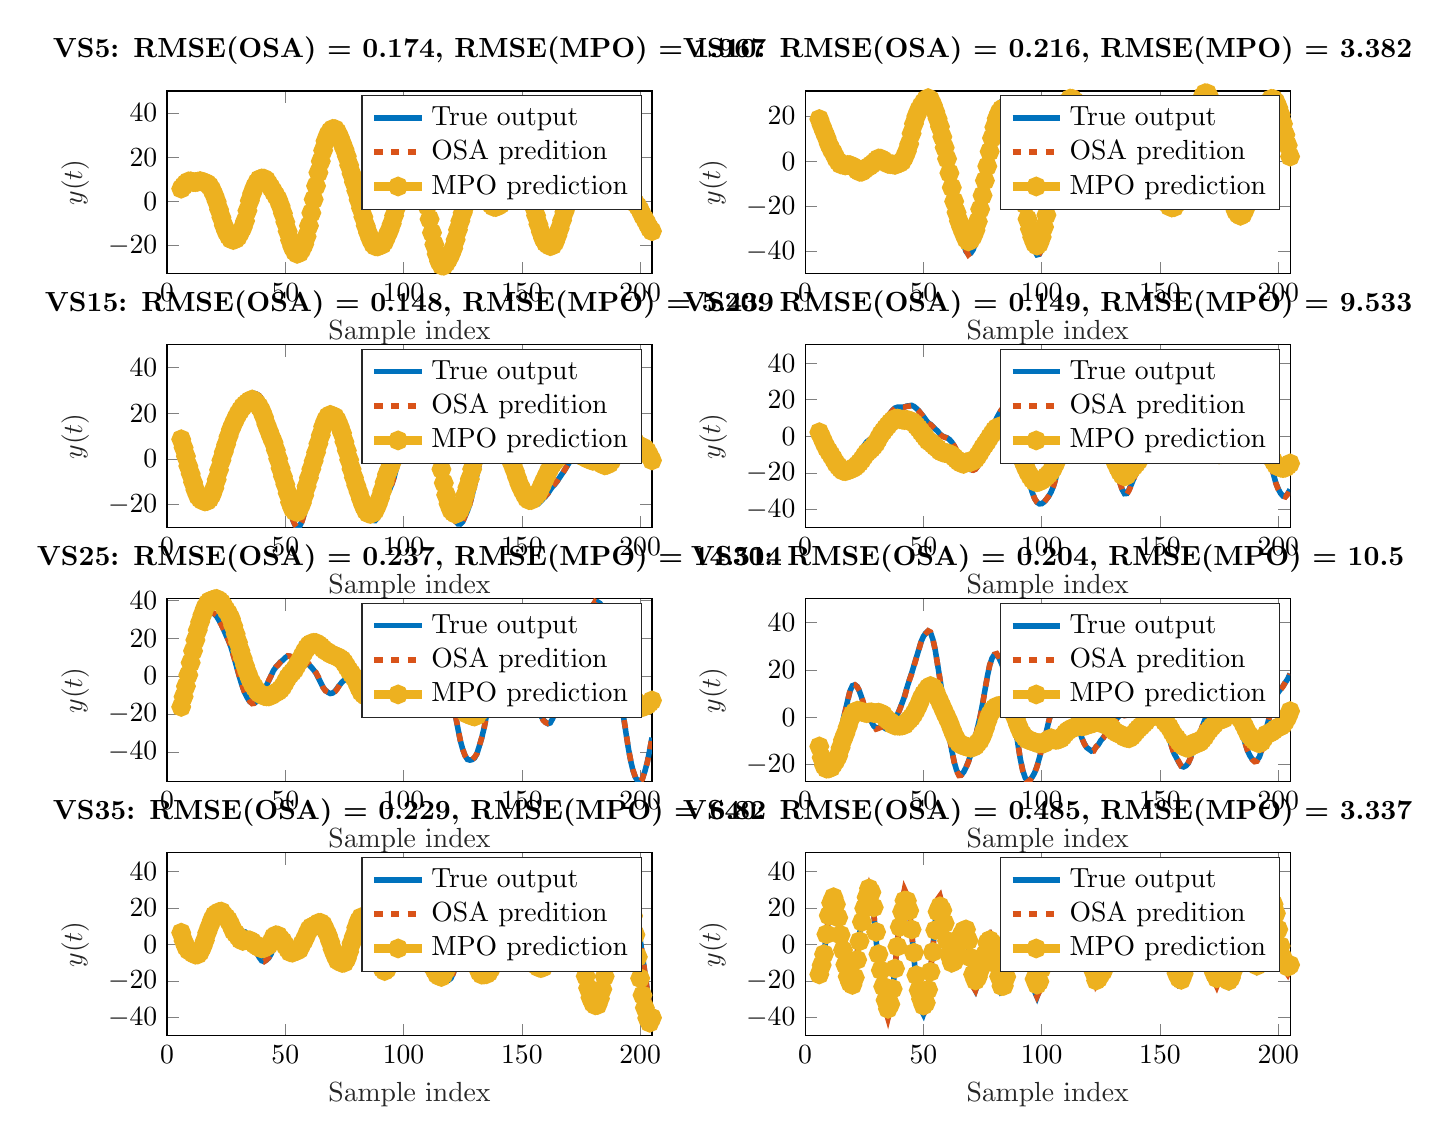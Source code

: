 % This file was created by matlab2tikz.
%
\definecolor{mycolor1}{rgb}{0.0,0.447,0.741}%
\definecolor{mycolor2}{rgb}{0.85,0.325,0.098}%
\definecolor{mycolor3}{rgb}{0.929,0.694,0.125}%
%
\begin{tikzpicture}

\begin{axis}[%
width=6.159cm,
height=2.323cm,
at={(0cm,9.677cm)},
scale only axis,
xmin=0,
xmax=205,
xlabel style={font=\color{white!15!black}},
xlabel={Sample index},
ymin=-32.744,
ymax=50,
ylabel style={font=\color{white!15!black}},
ylabel={$y(t)$},
axis background/.style={fill=white},
title style={font=\bfseries},
title={VS5: RMSE(OSA) = 0.174, RMSE(MPO) = 1.967},
legend style={legend cell align=left, align=left, draw=white!15!black}
]
\addplot [color=mycolor1, line width=2.0pt]
  table[row sep=crcr]{%
6	5.773\\
7	7.011\\
8	8.195\\
9	9.068\\
10	9.216\\
11	8.775\\
12	8.601\\
13	8.888\\
14	9.129\\
15	8.979\\
16	8.499\\
17	7.856\\
18	6.69\\
19	4.711\\
20	1.974\\
21	-1.235\\
23	-8.976\\
24	-12.51\\
25	-15.232\\
26	-16.997\\
27	-18.306\\
28	-18.267\\
29	-17.493\\
30	-15.84\\
31	-13.565\\
32	-11.1\\
33	-7.437\\
34	-2.234\\
35	2.307\\
36	5.671\\
37	8.325\\
38	10.261\\
39	11.56\\
40	11.494\\
41	10.984\\
42	9.818\\
43	7.956\\
44	6.172\\
45	4.107\\
46	2.214\\
47	0.172\\
48	-2.854\\
49	-6.426\\
50	-10.759\\
51	-15.379\\
52	-19.406\\
53	-22.295\\
54	-24.107\\
55	-24.725\\
56	-23.828\\
57	-21.528\\
58	-18.454\\
59	-14.288\\
60	-8.703\\
61	-2.315\\
63	10.977\\
64	17.063\\
65	22.307\\
66	27.138\\
67	31.006\\
68	33.373\\
69	34.584\\
70	35.071\\
71	34.404\\
72	32.309\\
73	29.636\\
74	26.402\\
75	23.307\\
76	19.621\\
77	15.183\\
79	7.085\\
83	-9.764\\
84	-13.763\\
85	-17.142\\
86	-20.042\\
87	-21.913\\
88	-22.668\\
89	-22.426\\
90	-21.745\\
91	-20.946\\
92	-18.955\\
93	-15.943\\
94	-13.124\\
95	-9.72\\
96	-5.593\\
97	-1.283\\
98	3.17\\
99	7.065\\
100	10.401\\
101	13.133\\
102	15.095\\
103	15.642\\
104	14.608\\
106	11.221\\
107	9.408\\
108	6.677\\
109	2.414\\
110	-3.167\\
112	-16.744\\
113	-22.623\\
114	-27.52\\
115	-30.849\\
116	-32.412\\
117	-32.098\\
118	-30.384\\
119	-28.366\\
120	-25.641\\
121	-22.084\\
122	-17.368\\
123	-12.342\\
124	-7.926\\
125	-3.796\\
126	0.16\\
127	3.405\\
128	6.538\\
129	8.858\\
130	10.467\\
131	11.378\\
132	10.752\\
133	9.045\\
136	2.469\\
137	0.721\\
138	-0.363\\
139	-0.608\\
140	0.005\\
141	0.808\\
142	2.055\\
143	3.935\\
144	5.33\\
145	6.277\\
146	7.472\\
148	9.784\\
149	9.968\\
150	8.974\\
151	7.564\\
152	4.698\\
154	-1.81\\
155	-5.592\\
156	-9.634\\
157	-13.516\\
158	-16.93\\
159	-19.54\\
160	-20.751\\
161	-21.079\\
162	-20.849\\
163	-19.724\\
164	-17.351\\
165	-13.546\\
166	-9.532\\
167	-5.254\\
168	-1.192\\
169	2.067\\
170	5.818\\
171	9.797\\
172	13.273\\
173	15.826\\
174	17.421\\
175	18.015\\
176	17.593\\
177	15.809\\
178	13.042\\
180	6.868\\
181	4.211\\
182	2.452\\
183	1.339\\
184	1.418\\
185	2.728\\
186	3.862\\
187	4.465\\
188	4.64\\
189	4.209\\
190	4.125\\
191	4.184\\
192	3.689\\
193	3.115\\
194	3.0\\
195	2.719\\
196	2.104\\
197	1.278\\
198	0.261\\
199	-1.134\\
200	-3.083\\
201	-5.698\\
204	-12.501\\
205	-13.981\\
};
\addlegendentry{True output}

\addplot [color=mycolor2, dashed, line width=2.0pt]
  table[row sep=crcr]{%
6	5.891\\
7	7.232\\
8	8.049\\
9	9.23\\
10	9.128\\
11	8.94\\
12	8.679\\
13	8.688\\
14	9.224\\
15	8.77\\
16	8.795\\
17	7.85\\
18	6.783\\
19	4.826\\
20	2.12\\
21	-1.112\\
22	-5.093\\
24	-12.72\\
25	-15.269\\
26	-17.087\\
27	-18.303\\
28	-18.469\\
29	-17.45\\
30	-15.994\\
31	-13.405\\
32	-11.093\\
33	-7.749\\
34	-2.34\\
35	2.65\\
36	5.786\\
37	8.43\\
38	10.192\\
39	11.577\\
40	11.689\\
41	11.046\\
42	9.789\\
43	7.68\\
44	6.065\\
45	4.209\\
46	2.167\\
47	0.2\\
48	-2.828\\
49	-6.368\\
50	-10.444\\
51	-15.254\\
52	-19.7\\
53	-22.488\\
54	-24.138\\
55	-24.936\\
56	-23.867\\
57	-21.712\\
58	-18.717\\
59	-14.294\\
60	-8.905\\
63	10.878\\
64	17.266\\
66	27.131\\
67	31.221\\
68	33.243\\
69	34.628\\
70	35.039\\
71	34.403\\
72	32.388\\
74	26.36\\
76	19.778\\
77	15.157\\
78	11.019\\
79	7.112\\
80	2.97\\
81	-1.371\\
82	-5.439\\
83	-9.821\\
84	-13.798\\
85	-16.934\\
86	-19.89\\
87	-22.074\\
88	-22.737\\
89	-22.371\\
90	-21.562\\
91	-20.853\\
92	-19.025\\
93	-15.988\\
94	-13.06\\
95	-9.673\\
97	-1.432\\
98	3.104\\
99	7.113\\
100	10.548\\
101	13.121\\
102	14.933\\
103	16.003\\
104	14.54\\
105	12.951\\
107	9.194\\
108	7.101\\
109	2.685\\
110	-2.997\\
112	-16.748\\
113	-22.67\\
114	-27.369\\
115	-31.159\\
116	-32.744\\
117	-32.234\\
118	-30.264\\
119	-28.077\\
120	-25.741\\
121	-22.358\\
122	-17.44\\
123	-12.154\\
124	-7.693\\
126	-0.114\\
127	3.384\\
128	6.565\\
129	9.178\\
130	10.129\\
131	11.35\\
132	10.82\\
133	9.095\\
134	7.038\\
135	4.262\\
136	2.23\\
137	0.542\\
138	-0.52\\
139	-0.632\\
140	-0.335\\
141	0.671\\
142	2.003\\
143	4.044\\
144	5.508\\
145	6.197\\
146	7.305\\
148	9.951\\
149	10.165\\
150	9.025\\
151	7.458\\
152	4.954\\
153	1.336\\
154	-1.59\\
155	-5.623\\
156	-9.81\\
157	-13.609\\
159	-19.736\\
160	-20.977\\
162	-21.09\\
163	-19.639\\
164	-17.471\\
165	-13.734\\
167	-5.207\\
168	-0.991\\
169	1.951\\
170	5.672\\
171	9.733\\
172	13.47\\
173	15.977\\
174	17.432\\
175	18.063\\
176	17.633\\
177	16.093\\
178	13.191\\
179	9.701\\
180	6.85\\
181	3.782\\
182	2.547\\
183	1.255\\
184	0.946\\
185	2.588\\
186	4.116\\
188	4.95\\
189	4.101\\
190	3.926\\
191	4.376\\
192	3.953\\
193	2.996\\
194	2.76\\
195	2.772\\
196	2.086\\
197	1.796\\
198	0.037\\
199	-1.062\\
200	-3.036\\
201	-5.547\\
202	-7.717\\
203	-10.48\\
204	-12.67\\
205	-14.049\\
};
\addlegendentry{OSA predition}

\addplot [color=mycolor3, line width=3.0pt, draw=none, mark=*, mark options={solid, mycolor3}]
  table[row sep=crcr]{%
6	5.773\\
7	7.011\\
8	8.195\\
9	9.068\\
10	9.128\\
11	8.798\\
12	8.762\\
13	8.934\\
14	9.228\\
15	8.908\\
16	8.602\\
17	8.05\\
18	7.023\\
19	5.277\\
20	2.848\\
21	-0.021\\
22	-3.629\\
23	-7.189\\
24	-10.743\\
25	-13.52\\
26	-15.471\\
27	-17.001\\
28	-17.431\\
29	-17.031\\
30	-15.923\\
31	-13.972\\
32	-11.843\\
33	-8.808\\
34	-4.132\\
35	0.367\\
36	3.737\\
37	6.51\\
38	8.546\\
39	10.037\\
40	10.408\\
41	10.355\\
42	9.596\\
43	7.884\\
44	6.238\\
45	4.457\\
46	2.736\\
47	0.875\\
48	-1.966\\
49	-5.348\\
50	-9.239\\
51	-13.468\\
52	-17.535\\
53	-20.601\\
54	-22.604\\
55	-23.691\\
56	-23.257\\
57	-21.592\\
58	-19.335\\
59	-15.82\\
60	-11.001\\
61	-5.168\\
62	0.935\\
63	7.048\\
64	13.064\\
65	18.212\\
66	23.094\\
67	27.393\\
68	30.088\\
69	31.778\\
70	32.813\\
71	32.741\\
72	31.362\\
73	29.147\\
74	26.4\\
75	23.633\\
76	20.457\\
77	16.437\\
78	12.622\\
79	8.785\\
80	4.845\\
81	0.783\\
82	-3.042\\
83	-6.963\\
84	-10.944\\
85	-14.178\\
86	-16.985\\
87	-19.115\\
88	-20.232\\
89	-20.351\\
90	-19.956\\
91	-19.486\\
92	-17.978\\
93	-15.482\\
94	-13.092\\
95	-10.086\\
96	-6.361\\
97	-2.548\\
98	1.465\\
99	5.077\\
100	8.336\\
101	11.003\\
102	12.811\\
103	13.713\\
104	12.916\\
105	11.529\\
106	10.055\\
107	8.329\\
108	6.224\\
109	2.731\\
110	-2.067\\
111	-7.991\\
112	-14.126\\
113	-19.459\\
114	-23.768\\
115	-27.041\\
116	-28.924\\
117	-29.057\\
118	-27.755\\
119	-26.015\\
120	-23.871\\
121	-21.173\\
122	-17.267\\
123	-12.815\\
124	-8.784\\
125	-5.142\\
126	-1.852\\
127	0.92\\
128	3.73\\
129	6.129\\
130	7.469\\
131	8.289\\
132	7.808\\
133	6.342\\
134	4.649\\
135	2.536\\
136	0.351\\
137	-1.333\\
138	-2.395\\
139	-2.512\\
140	-2.03\\
141	-1.308\\
142	-0.041\\
143	2.048\\
144	3.85\\
145	5.1\\
146	6.49\\
147	7.938\\
148	9.609\\
149	10.406\\
150	9.972\\
151	8.951\\
152	6.719\\
153	3.829\\
154	1.157\\
155	-2.289\\
156	-6.308\\
157	-10.309\\
158	-13.722\\
159	-16.742\\
160	-18.633\\
161	-19.549\\
162	-20.227\\
163	-19.851\\
164	-18.335\\
165	-15.482\\
166	-12.229\\
167	-8.528\\
168	-4.728\\
169	-1.776\\
170	1.718\\
171	5.608\\
172	9.365\\
173	12.408\\
174	14.539\\
175	15.801\\
176	16.138\\
177	15.409\\
178	13.749\\
179	11.405\\
180	9.034\\
181	6.63\\
182	5.237\\
183	4.293\\
184	3.944\\
185	4.774\\
186	5.696\\
187	5.991\\
188	6.073\\
189	5.312\\
190	4.681\\
191	4.472\\
192	3.907\\
193	3.02\\
194	2.405\\
195	1.819\\
196	0.903\\
197	0.33\\
198	-0.793\\
199	-2.137\\
200	-3.923\\
201	-6.243\\
202	-8.0\\
203	-10.072\\
204	-12.108\\
205	-13.45\\
};
\addlegendentry{MPO prediction}

\end{axis}

\begin{axis}[%
width=6.159cm,
height=2.323cm,
at={(8.104cm,9.677cm)},
scale only axis,
xmin=0,
xmax=205,
xlabel style={font=\color{white!15!black}},
xlabel={Sample index},
ymin=-50,
ymax=31.144,
ylabel style={font=\color{white!15!black}},
ylabel={$y(t)$},
axis background/.style={fill=white},
title style={font=\bfseries},
title={VS10: RMSE(OSA) = 0.216, RMSE(MPO) = 3.382},
legend style={legend cell align=left, align=left, draw=white!15!black}
]
\addplot [color=mycolor1, line width=2.0pt]
  table[row sep=crcr]{%
6	18.683\\
7	15.75\\
9	10.576\\
10	7.568\\
11	5.428\\
13	1.684\\
14	0.18\\
15	-1.108\\
16	-1.381\\
17	-1.731\\
18	-1.627\\
19	-1.92\\
20	-2.684\\
21	-3.873\\
22	-5.364\\
23	-6.156\\
24	-5.936\\
25	-5.159\\
27	-3.475\\
28	-2.539\\
29	-1.545\\
30	-0.397\\
31	0.392\\
32	0.474\\
33	-0.255\\
34	-1.22\\
35	-2.008\\
36	-2.067\\
37	-2.066\\
38	-1.956\\
40	-0.636\\
41	0.539\\
42	2.851\\
43	5.947\\
44	9.951\\
45	15.037\\
46	19.698\\
47	23.303\\
48	25.765\\
49	27.531\\
50	29.008\\
51	30.318\\
52	30.681\\
53	29.752\\
54	27.189\\
56	20.567\\
57	16.683\\
59	6.683\\
60	0.933\\
61	-6.106\\
62	-13.382\\
63	-20.311\\
64	-25.738\\
65	-30.112\\
66	-33.762\\
67	-36.925\\
68	-39.974\\
69	-41.327\\
70	-40.822\\
71	-39.3\\
72	-36.395\\
73	-31.825\\
74	-25.604\\
76	-11.301\\
77	-3.816\\
78	3.906\\
79	10.755\\
80	16.503\\
81	20.842\\
82	24.194\\
83	26.52\\
84	27.8\\
85	27.231\\
86	25.249\\
87	21.756\\
89	13.683\\
90	7.878\\
91	0.46\\
92	-8.477\\
93	-17.823\\
94	-25.448\\
95	-31.23\\
96	-36.077\\
97	-39.616\\
98	-41.538\\
99	-41.282\\
100	-39.18\\
101	-35.308\\
102	-29.914\\
103	-23.32\\
104	-15.747\\
106	0.425\\
107	7.555\\
108	13.949\\
109	19.531\\
110	23.69\\
111	26.9\\
112	29.602\\
113	30.838\\
114	30.609\\
115	29.301\\
116	26.681\\
119	16.635\\
120	13.1\\
121	9.197\\
123	0.911\\
124	-2.12\\
126	-6.496\\
127	-8.393\\
128	-9.431\\
129	-9.344\\
130	-7.876\\
131	-5.999\\
132	-4.402\\
133	-3.377\\
134	-1.755\\
135	0.032\\
136	2.213\\
137	4.313\\
138	5.292\\
139	5.862\\
140	5.858\\
141	5.368\\
142	4.729\\
143	3.546\\
145	0.114\\
146	-1.303\\
147	-2.902\\
148	-4.293\\
149	-6.089\\
150	-8.6\\
151	-11.45\\
154	-18.795\\
155	-20.14\\
156	-20.794\\
157	-19.916\\
158	-18.005\\
159	-15.309\\
160	-11.485\\
161	-6.876\\
162	-1.921\\
163	3.323\\
164	9.119\\
165	14.643\\
167	24.969\\
168	28.347\\
169	30.458\\
170	31.144\\
171	29.929\\
172	27.6\\
173	24.295\\
174	19.908\\
175	14.72\\
176	9.02\\
178	-1.311\\
180	-10.735\\
181	-15.833\\
182	-19.915\\
183	-22.604\\
184	-24.339\\
185	-24.932\\
186	-23.486\\
188	-15.48\\
189	-10.981\\
191	-0.136\\
193	10.736\\
194	15.896\\
195	19.959\\
196	23.231\\
197	25.517\\
198	26.341\\
199	25.926\\
200	24.817\\
201	22.908\\
202	19.699\\
204	12.042\\
205	7.809\\
};
\addlegendentry{True output}

\addplot [color=mycolor2, dashed, line width=2.0pt]
  table[row sep=crcr]{%
6	18.867\\
8	12.592\\
9	10.681\\
10	7.602\\
11	5.283\\
12	3.794\\
13	1.167\\
14	0.462\\
15	-1.044\\
16	-1.337\\
17	-1.748\\
18	-1.589\\
19	-1.816\\
20	-2.586\\
21	-3.543\\
22	-5.571\\
23	-6.263\\
24	-6.215\\
25	-4.839\\
27	-3.725\\
28	-2.375\\
29	-1.53\\
30	-0.318\\
31	0.692\\
32	0.213\\
33	0.069\\
34	-1.405\\
35	-1.761\\
36	-2.194\\
37	-2.1\\
38	-2.189\\
39	-1.142\\
40	-0.748\\
41	0.495\\
42	2.661\\
43	5.796\\
44	9.739\\
45	15.138\\
46	19.659\\
47	23.273\\
48	25.957\\
49	27.43\\
50	28.803\\
51	30.231\\
52	30.724\\
53	29.515\\
54	27.272\\
55	23.924\\
56	20.247\\
57	16.766\\
58	11.762\\
59	6.49\\
60	1.429\\
61	-6.127\\
63	-20.304\\
64	-25.812\\
65	-29.981\\
66	-33.352\\
67	-36.924\\
68	-39.609\\
69	-41.501\\
70	-40.537\\
71	-39.029\\
72	-36.557\\
73	-31.929\\
74	-25.47\\
75	-18.594\\
76	-10.82\\
77	-4.172\\
78	3.796\\
79	11.067\\
80	16.392\\
81	21.211\\
83	26.353\\
84	27.82\\
85	27.523\\
86	24.956\\
87	21.652\\
88	17.451\\
89	13.948\\
90	7.983\\
91	0.884\\
93	-17.959\\
94	-25.352\\
95	-30.983\\
96	-36.113\\
97	-39.825\\
98	-41.457\\
99	-41.102\\
100	-38.973\\
101	-35.121\\
102	-30.261\\
103	-23.412\\
106	0.312\\
107	7.393\\
108	14.088\\
109	19.414\\
110	24.037\\
111	26.593\\
112	29.365\\
113	30.596\\
114	30.99\\
115	29.127\\
116	26.513\\
117	23.07\\
118	19.761\\
119	16.716\\
120	13.266\\
121	8.809\\
123	1.068\\
124	-2.255\\
125	-4.212\\
126	-6.411\\
127	-8.749\\
128	-9.318\\
129	-9.143\\
130	-8.158\\
131	-5.823\\
132	-4.376\\
133	-3.292\\
134	-1.838\\
135	0.199\\
136	2.069\\
137	4.246\\
138	5.333\\
139	6.25\\
140	5.555\\
141	5.47\\
142	4.847\\
143	3.309\\
144	2.066\\
146	-1.575\\
147	-2.857\\
148	-3.921\\
149	-6.203\\
150	-8.31\\
151	-11.311\\
152	-14.197\\
153	-15.901\\
154	-18.935\\
155	-20.187\\
156	-20.901\\
157	-19.859\\
158	-17.962\\
159	-15.45\\
161	-7.21\\
162	-1.975\\
163	3.67\\
164	8.761\\
165	14.56\\
166	19.697\\
167	25.127\\
168	28.461\\
169	30.343\\
170	31.023\\
171	29.964\\
172	27.583\\
173	24.1\\
174	19.933\\
175	14.622\\
176	8.902\\
177	3.648\\
178	-1.024\\
179	-6.181\\
180	-10.635\\
181	-15.854\\
182	-19.627\\
183	-22.508\\
184	-24.59\\
185	-24.64\\
186	-23.845\\
188	-15.195\\
189	-10.867\\
190	-5.687\\
191	-0.298\\
192	5.51\\
193	10.947\\
194	15.767\\
195	19.723\\
196	23.437\\
197	25.425\\
198	26.346\\
199	26.022\\
200	24.341\\
201	22.908\\
202	19.973\\
203	15.546\\
204	12.134\\
205	7.612\\
};
\addlegendentry{OSA predition}

\addplot [color=mycolor3, line width=3.0pt, draw=none, mark=*, mark options={solid, mycolor3}]
  table[row sep=crcr]{%
6	18.683\\
7	15.75\\
8	13.124\\
9	10.576\\
10	7.602\\
11	5.348\\
12	3.612\\
13	1.396\\
14	-0.151\\
15	-1.411\\
16	-1.608\\
17	-1.895\\
18	-1.683\\
19	-1.766\\
20	-2.243\\
21	-2.849\\
22	-4.043\\
23	-4.704\\
24	-4.69\\
25	-3.831\\
26	-2.951\\
27	-2.39\\
28	-1.596\\
29	-0.77\\
30	0.255\\
31	1.192\\
32	1.106\\
33	0.521\\
34	-0.537\\
35	-1.193\\
36	-1.298\\
37	-1.405\\
38	-1.658\\
39	-1.196\\
40	-0.858\\
41	-0.023\\
42	1.797\\
43	4.324\\
44	7.649\\
45	12.296\\
46	16.611\\
47	19.979\\
48	22.541\\
49	24.429\\
50	25.949\\
51	27.352\\
52	27.978\\
53	27.174\\
54	24.928\\
55	22.068\\
56	18.886\\
57	15.332\\
58	10.795\\
59	6.007\\
60	1.046\\
61	-5.267\\
62	-11.687\\
63	-17.852\\
64	-22.715\\
65	-26.538\\
66	-29.413\\
67	-32.049\\
68	-34.443\\
69	-35.624\\
70	-34.93\\
71	-33.255\\
72	-30.671\\
73	-26.774\\
74	-21.295\\
75	-15.203\\
76	-8.63\\
77	-2.245\\
78	4.259\\
79	10.252\\
80	15.077\\
81	18.956\\
82	21.5\\
83	22.997\\
84	23.651\\
85	22.932\\
86	20.668\\
87	16.983\\
88	12.698\\
89	8.801\\
90	3.492\\
91	-2.843\\
92	-10.794\\
93	-19.19\\
94	-25.696\\
95	-30.117\\
96	-33.732\\
97	-36.382\\
98	-37.488\\
99	-36.462\\
100	-33.654\\
101	-29.197\\
102	-23.888\\
103	-17.721\\
104	-10.49\\
105	-2.65\\
106	4.66\\
107	10.812\\
108	16.283\\
109	20.763\\
110	24.162\\
111	26.3\\
112	27.755\\
113	27.628\\
114	26.596\\
115	24.482\\
116	21.095\\
117	16.97\\
118	12.883\\
119	9.162\\
120	5.79\\
121	1.959\\
122	-1.898\\
123	-5.198\\
124	-7.308\\
125	-8.253\\
126	-8.921\\
127	-9.617\\
128	-9.291\\
129	-7.682\\
130	-5.107\\
131	-2.09\\
132	0.462\\
133	2.284\\
134	4.34\\
135	6.45\\
136	8.512\\
137	10.164\\
138	10.515\\
139	10.636\\
140	9.675\\
141	8.199\\
142	6.594\\
143	4.141\\
144	1.405\\
145	-1.221\\
146	-3.741\\
147	-6.252\\
148	-8.011\\
149	-10.145\\
150	-12.518\\
151	-14.938\\
152	-17.124\\
153	-18.666\\
154	-20.105\\
155	-20.557\\
156	-20.424\\
157	-18.732\\
158	-16.046\\
159	-12.836\\
160	-8.401\\
161	-3.685\\
162	1.193\\
163	6.581\\
164	11.998\\
165	16.964\\
166	21.393\\
167	25.866\\
168	28.693\\
169	30.136\\
170	30.066\\
171	28.199\\
172	25.285\\
173	21.303\\
174	16.407\\
175	10.767\\
176	4.674\\
177	-0.885\\
178	-5.883\\
179	-10.423\\
180	-14.574\\
181	-19.027\\
182	-22.036\\
183	-23.498\\
184	-24.253\\
185	-23.585\\
186	-21.354\\
187	-16.652\\
188	-11.753\\
189	-6.5\\
190	-0.694\\
191	4.797\\
192	10.269\\
193	15.599\\
194	20.378\\
195	23.659\\
196	26.24\\
197	27.641\\
198	27.525\\
199	26.245\\
200	23.797\\
201	20.637\\
202	16.576\\
203	11.7\\
204	7.038\\
205	2.045\\
};
\addlegendentry{MPO prediction}

\end{axis}

\begin{axis}[%
width=6.159cm,
height=2.323cm,
at={(0cm,6.452cm)},
scale only axis,
xmin=0,
xmax=205,
xlabel style={font=\color{white!15!black}},
xlabel={Sample index},
ymin=-30.184,
ymax=50,
ylabel style={font=\color{white!15!black}},
ylabel={$y(t)$},
axis background/.style={fill=white},
title style={font=\bfseries},
title={VS15: RMSE(OSA) = 0.148, RMSE(MPO) = 5.439},
legend style={legend cell align=left, align=left, draw=white!15!black}
]
\addplot [color=mycolor1, line width=2.0pt]
  table[row sep=crcr]{%
6	8.637\\
7	5.022\\
8	1.21\\
9	-3.088\\
10	-6.685\\
11	-10.722\\
12	-14.355\\
13	-16.964\\
14	-18.385\\
15	-19.592\\
16	-20.437\\
17	-20.522\\
18	-19.727\\
19	-18.146\\
20	-15.626\\
21	-12.037\\
23	-3.552\\
24	-0.138\\
25	2.959\\
26	6.388\\
27	9.581\\
28	12.227\\
30	17.166\\
32	21.736\\
35	27.251\\
36	28.64\\
37	28.713\\
38	28.355\\
39	27.673\\
40	26.232\\
41	23.875\\
42	20.823\\
43	18.232\\
45	12.703\\
46	8.584\\
47	3.873\\
48	-1.228\\
49	-6.006\\
50	-11.007\\
52	-22.228\\
53	-26.249\\
54	-28.792\\
55	-30.184\\
56	-29.536\\
57	-27.464\\
58	-24.206\\
59	-20.486\\
60	-16.975\\
62	-9.276\\
64	-0.605\\
65	4.009\\
66	8.819\\
67	12.775\\
68	15.571\\
69	17.189\\
71	18.414\\
72	17.907\\
73	16.381\\
74	14.102\\
75	10.885\\
76	7.78\\
77	4.061\\
79	-3.73\\
81	-10.788\\
83	-18.648\\
84	-22.058\\
85	-24.511\\
86	-26.029\\
87	-26.952\\
88	-27.013\\
89	-25.819\\
90	-23.88\\
91	-21.284\\
92	-18.239\\
93	-15.507\\
94	-13.635\\
95	-11.082\\
96	-7.991\\
97	-3.921\\
98	1.656\\
99	7.624\\
100	13.302\\
101	18.619\\
102	23.395\\
103	27.897\\
104	32.128\\
105	35.265\\
106	37.178\\
107	37.81\\
108	37.569\\
109	36.352\\
110	34.598\\
111	32.247\\
112	28.793\\
113	23.721\\
114	16.993\\
116	2.07\\
117	-5.474\\
118	-12.297\\
119	-17.81\\
120	-21.957\\
121	-24.917\\
122	-27.358\\
123	-28.454\\
124	-28.506\\
125	-27.554\\
127	-22.718\\
128	-19.738\\
129	-15.786\\
130	-11.47\\
131	-6.933\\
132	-2.126\\
133	2.174\\
134	5.468\\
136	11.103\\
137	13.185\\
138	13.863\\
139	13.869\\
140	13.356\\
141	11.995\\
142	10.127\\
143	8.639\\
144	7.376\\
145	5.77\\
146	3.699\\
147	1.2\\
148	-1.858\\
149	-5.161\\
150	-8.122\\
151	-11.346\\
152	-14.43\\
153	-16.655\\
154	-17.932\\
155	-18.713\\
156	-19.345\\
157	-19.561\\
158	-18.547\\
159	-17.401\\
160	-16.411\\
161	-15.151\\
162	-13.51\\
163	-12.114\\
164	-11.041\\
165	-9.646\\
166	-8.042\\
168	-5.027\\
170	-1.608\\
171	-0.114\\
172	1.088\\
174	2.789\\
175	3.456\\
176	4.225\\
177	4.767\\
178	4.975\\
179	4.95\\
180	4.887\\
181	5.088\\
182	4.779\\
183	3.445\\
184	1.652\\
185	0.251\\
186	-0.431\\
187	-0.721\\
188	-0.155\\
189	0.839\\
190	1.991\\
192	4.958\\
193	6.44\\
194	6.737\\
195	5.936\\
196	4.799\\
197	3.376\\
198	2.119\\
199	1.269\\
200	1.306\\
201	1.69\\
202	1.756\\
203	1.193\\
204	-0.188\\
205	-1.622\\
};
\addlegendentry{True output}

\addplot [color=mycolor2, dashed, line width=2.0pt]
  table[row sep=crcr]{%
6	8.722\\
7	4.791\\
8	1.285\\
9	-3.089\\
10	-6.516\\
12	-14.493\\
13	-17.108\\
14	-18.24\\
16	-20.379\\
17	-20.668\\
18	-19.646\\
19	-18.076\\
20	-15.446\\
21	-12.115\\
22	-7.841\\
23	-3.341\\
24	0.159\\
25	2.991\\
27	9.629\\
29	14.82\\
31	19.3\\
32	21.658\\
33	23.613\\
34	25.217\\
35	27.233\\
36	28.621\\
37	28.738\\
38	28.26\\
39	27.674\\
40	26.207\\
41	23.913\\
42	20.668\\
43	18.134\\
44	15.412\\
45	12.878\\
46	8.702\\
47	3.852\\
48	-1.275\\
49	-5.851\\
50	-10.788\\
51	-16.407\\
52	-22.441\\
53	-26.3\\
54	-28.632\\
55	-30.032\\
56	-29.622\\
57	-27.553\\
58	-24.086\\
59	-20.09\\
61	-13.197\\
62	-9.273\\
63	-4.931\\
64	-0.198\\
65	3.763\\
66	8.976\\
67	12.578\\
68	15.975\\
69	17.34\\
70	17.698\\
71	18.325\\
72	17.92\\
73	16.48\\
74	14.324\\
75	10.698\\
76	7.618\\
77	4.248\\
78	0.201\\
79	-3.564\\
80	-7.543\\
81	-10.511\\
82	-14.623\\
83	-18.41\\
84	-22.077\\
85	-24.585\\
86	-25.917\\
87	-26.775\\
88	-26.895\\
89	-25.908\\
90	-23.77\\
91	-21.144\\
92	-17.984\\
93	-15.241\\
94	-13.599\\
95	-11.133\\
96	-7.951\\
97	-4.041\\
98	1.587\\
99	7.557\\
100	13.294\\
101	18.779\\
103	27.846\\
104	32.07\\
105	35.275\\
106	37.297\\
107	37.656\\
108	37.5\\
109	36.212\\
110	34.528\\
111	32.133\\
112	28.917\\
113	23.72\\
114	17.043\\
117	-5.519\\
118	-12.395\\
119	-17.893\\
120	-22.062\\
121	-24.594\\
122	-27.411\\
123	-28.251\\
124	-28.548\\
125	-27.375\\
127	-22.461\\
128	-19.877\\
129	-15.585\\
130	-11.429\\
132	-2.05\\
133	2.237\\
134	5.63\\
135	8.274\\
136	11.36\\
137	13.2\\
138	13.965\\
140	13.551\\
141	12.015\\
142	10.174\\
143	8.4\\
144	7.382\\
145	5.904\\
146	3.855\\
147	1.308\\
149	-5.051\\
151	-11.068\\
152	-14.584\\
153	-16.71\\
154	-17.964\\
155	-18.359\\
156	-19.226\\
157	-19.705\\
158	-18.556\\
159	-17.143\\
160	-16.104\\
161	-15.158\\
162	-13.524\\
163	-12.02\\
164	-10.772\\
165	-9.61\\
166	-7.953\\
167	-6.681\\
170	-1.46\\
171	-0.155\\
172	1.074\\
173	2.023\\
174	2.881\\
175	3.566\\
176	4.066\\
177	4.847\\
178	4.947\\
179	5.209\\
180	4.713\\
181	5.123\\
182	4.83\\
183	3.67\\
184	1.652\\
185	0.094\\
186	-0.489\\
187	-0.823\\
188	-0.13\\
189	0.749\\
190	1.968\\
191	3.442\\
192	5.044\\
193	6.508\\
194	6.996\\
195	5.844\\
196	4.882\\
197	3.354\\
198	2.158\\
199	1.066\\
200	1.152\\
201	1.772\\
202	1.836\\
203	1.493\\
204	-0.207\\
205	-1.645\\
};
\addlegendentry{OSA predition}

\addplot [color=mycolor3, line width=3.0pt, draw=none, mark=*, mark options={solid, mycolor3}]
  table[row sep=crcr]{%
6	8.637\\
7	5.022\\
8	1.21\\
9	-3.088\\
10	-6.516\\
11	-10.193\\
12	-13.586\\
13	-16.135\\
14	-17.419\\
15	-18.227\\
16	-18.619\\
17	-18.438\\
18	-17.397\\
19	-15.595\\
20	-12.767\\
21	-9.029\\
22	-4.798\\
23	-0.584\\
24	3.063\\
25	6.368\\
26	9.817\\
27	12.949\\
28	15.374\\
29	17.632\\
30	19.69\\
31	21.314\\
32	22.828\\
33	23.857\\
34	24.723\\
35	25.609\\
36	26.068\\
37	25.334\\
38	24.21\\
39	22.914\\
40	21.003\\
41	18.406\\
42	15.165\\
43	12.48\\
44	9.749\\
45	7.325\\
46	3.9\\
47	0.064\\
48	-4.068\\
49	-7.627\\
50	-11.125\\
51	-14.992\\
52	-19.007\\
53	-21.695\\
54	-22.981\\
55	-23.213\\
56	-21.774\\
57	-19.333\\
58	-15.949\\
59	-12.029\\
60	-8.231\\
61	-4.415\\
62	-0.866\\
63	2.861\\
64	6.712\\
65	10.413\\
66	14.253\\
67	16.891\\
68	18.639\\
69	19.33\\
70	18.919\\
71	18.391\\
72	16.772\\
73	14.289\\
74	11.386\\
75	7.515\\
76	3.728\\
77	-0.36\\
78	-4.398\\
79	-8.127\\
80	-11.545\\
81	-14.547\\
82	-17.693\\
83	-20.441\\
84	-22.592\\
85	-23.836\\
86	-24.096\\
87	-23.679\\
88	-22.409\\
89	-20.158\\
90	-17.308\\
91	-13.938\\
92	-10.145\\
93	-6.675\\
94	-4.311\\
95	-1.657\\
96	1.215\\
97	4.599\\
98	9.093\\
99	13.644\\
100	17.697\\
101	21.425\\
102	24.568\\
103	27.4\\
104	29.958\\
105	31.533\\
106	32.164\\
107	31.577\\
108	30.274\\
109	28.105\\
110	25.605\\
111	22.698\\
112	19.131\\
113	14.295\\
114	8.201\\
115	1.732\\
116	-4.507\\
117	-10.539\\
118	-15.76\\
119	-19.652\\
120	-22.26\\
121	-23.402\\
122	-24.139\\
123	-23.483\\
124	-22.036\\
125	-19.697\\
126	-16.027\\
127	-12.431\\
128	-8.791\\
129	-4.427\\
130	-0.078\\
131	4.291\\
132	8.632\\
133	12.184\\
134	14.575\\
135	16.207\\
136	17.773\\
137	18.49\\
138	17.777\\
139	16.184\\
140	14.207\\
141	11.425\\
142	8.251\\
143	5.328\\
144	2.755\\
145	0.152\\
146	-2.51\\
147	-5.203\\
148	-8.23\\
149	-11.136\\
150	-13.35\\
151	-15.328\\
152	-17.127\\
153	-18.031\\
154	-18.007\\
155	-17.173\\
156	-16.119\\
157	-14.909\\
158	-12.708\\
159	-10.388\\
160	-8.185\\
161	-5.999\\
162	-3.793\\
163	-2.118\\
164	-0.873\\
165	0.384\\
166	1.592\\
167	2.23\\
168	2.644\\
169	3.09\\
170	3.519\\
171	3.557\\
172	3.196\\
173	2.524\\
174	1.992\\
175	1.466\\
176	1.016\\
177	0.558\\
178	-0.076\\
179	-0.472\\
180	-0.823\\
181	-0.65\\
182	-0.724\\
183	-1.385\\
184	-2.293\\
185	-2.806\\
186	-2.577\\
187	-2.019\\
188	-0.576\\
189	1.192\\
190	3.044\\
191	5.124\\
192	7.249\\
193	9.328\\
194	10.38\\
195	10.145\\
196	9.498\\
197	8.37\\
198	7.255\\
199	6.151\\
200	5.568\\
201	5.217\\
202	4.506\\
203	3.392\\
204	1.43\\
205	-0.629\\
};
\addlegendentry{MPO prediction}

\end{axis}

\begin{axis}[%
width=6.159cm,
height=2.323cm,
at={(8.104cm,6.452cm)},
scale only axis,
xmin=0,
xmax=205,
xlabel style={font=\color{white!15!black}},
xlabel={Sample index},
ymin=-50,
ymax=50,
ylabel style={font=\color{white!15!black}},
ylabel={$y(t)$},
axis background/.style={fill=white},
title style={font=\bfseries},
title={VS20: RMSE(OSA) = 0.149, RMSE(MPO) = 9.533},
legend style={legend cell align=left, align=left, draw=white!15!black}
]
\addplot [color=mycolor1, line width=2.0pt]
  table[row sep=crcr]{%
6	2.244\\
7	-0.544\\
8	-3.502\\
9	-6.163\\
10	-8.189\\
12	-11.972\\
13	-13.997\\
15	-16.593\\
16	-17.445\\
17	-16.996\\
19	-15.02\\
20	-13.867\\
21	-12.466\\
22	-10.786\\
23	-9.032\\
24	-7.145\\
25	-4.962\\
26	-3.105\\
29	-0.226\\
30	1.068\\
32	5.45\\
33	7.138\\
36	12.72\\
37	14.294\\
38	15.501\\
39	15.932\\
40	15.971\\
41	15.968\\
42	16.115\\
43	16.577\\
44	16.71\\
45	16.941\\
46	16.348\\
47	15.299\\
48	14.055\\
50	10.841\\
51	9.024\\
52	7.375\\
53	6.532\\
54	5.291\\
55	3.954\\
56	2.888\\
57	1.212\\
58	0.195\\
59	-0.384\\
60	-0.828\\
61	-1.714\\
62	-3.184\\
63	-5.188\\
64	-7.756\\
66	-13.157\\
67	-15.061\\
68	-15.662\\
69	-16.825\\
70	-18.167\\
71	-18.355\\
72	-17.815\\
73	-16.231\\
74	-13.869\\
76	-7.828\\
77	-4.457\\
78	-0.607\\
79	3.009\\
80	6.828\\
81	10.066\\
82	12.399\\
83	14.486\\
84	15.47\\
85	14.818\\
86	12.612\\
87	9.821\\
88	6.258\\
90	-2.023\\
91	-6.332\\
92	-10.881\\
94	-21.547\\
95	-26.326\\
96	-30.61\\
97	-33.958\\
98	-36.001\\
99	-36.886\\
100	-36.79\\
101	-35.901\\
102	-34.42\\
103	-32.712\\
104	-30.338\\
105	-27.096\\
106	-22.607\\
108	-12.78\\
109	-7.373\\
110	-1.431\\
111	4.793\\
112	10.577\\
114	20.11\\
115	24.256\\
116	27.382\\
117	29.789\\
119	33.025\\
120	33.642\\
121	32.994\\
122	31.138\\
123	28.838\\
124	25.794\\
125	21.867\\
126	16.993\\
127	11.236\\
129	-1.977\\
130	-7.951\\
131	-14.175\\
132	-19.932\\
133	-24.993\\
134	-29.043\\
135	-31.337\\
136	-31.228\\
137	-28.819\\
138	-26.01\\
139	-22.792\\
140	-19.173\\
141	-15.181\\
142	-10.964\\
143	-6.399\\
144	-1.514\\
147	12.61\\
148	17.894\\
149	22.908\\
150	26.938\\
151	30.036\\
152	32.147\\
153	33.133\\
154	33.465\\
155	33.041\\
156	32.163\\
157	30.925\\
159	27.254\\
160	25.069\\
161	22.019\\
162	18.552\\
164	10.449\\
165	6.471\\
166	2.891\\
167	-0.417\\
168	-3.302\\
169	-5.715\\
170	-7.817\\
171	-9.48\\
172	-10.017\\
173	-10.014\\
174	-10.122\\
175	-9.665\\
176	-8.161\\
177	-6.047\\
179	-2.175\\
180	0.407\\
182	5.247\\
183	8.009\\
184	10.908\\
185	13.131\\
186	14.871\\
187	15.64\\
188	15.638\\
189	14.906\\
190	12.487\\
191	9.724\\
192	6.288\\
193	2.406\\
195	-6.37\\
197	-15.632\\
198	-20.821\\
199	-25.594\\
200	-28.799\\
201	-31.172\\
202	-32.641\\
203	-32.848\\
204	-31.358\\
205	-29.06\\
};
\addlegendentry{True output}

\addplot [color=mycolor2, dashed, line width=2.0pt]
  table[row sep=crcr]{%
6	2.145\\
9	-6.325\\
11	-10.192\\
12	-11.871\\
13	-14.146\\
14	-15.268\\
15	-16.556\\
16	-17.592\\
17	-17.28\\
18	-15.983\\
20	-13.988\\
21	-12.558\\
22	-10.81\\
23	-8.937\\
24	-7.303\\
25	-5.013\\
26	-3.082\\
27	-2.05\\
28	-1.347\\
29	-0.181\\
30	0.851\\
31	3.038\\
32	5.388\\
33	7.005\\
35	10.683\\
36	12.705\\
37	14.207\\
38	15.431\\
39	15.832\\
42	15.971\\
43	16.42\\
44	16.494\\
45	16.758\\
46	16.41\\
48	13.98\\
51	9.017\\
52	7.06\\
53	6.405\\
54	5.231\\
55	3.749\\
56	2.844\\
57	1.122\\
58	0.027\\
59	-0.528\\
60	-0.875\\
61	-1.687\\
62	-3.178\\
63	-5.162\\
64	-7.497\\
65	-10.46\\
66	-13.075\\
67	-15.375\\
68	-15.682\\
69	-16.622\\
70	-18.308\\
71	-18.533\\
72	-17.959\\
73	-16.27\\
74	-14.104\\
76	-8.014\\
77	-4.603\\
78	-0.672\\
79	3.055\\
81	10.079\\
83	14.578\\
84	15.678\\
85	14.949\\
86	12.623\\
87	9.784\\
88	6.648\\
89	2.132\\
90	-2.041\\
91	-6.498\\
92	-10.63\\
94	-21.423\\
95	-26.332\\
96	-30.551\\
97	-34.008\\
98	-36.004\\
99	-36.994\\
100	-36.867\\
101	-35.984\\
102	-34.3\\
103	-32.515\\
104	-30.357\\
105	-27.237\\
106	-22.79\\
107	-17.565\\
108	-12.919\\
109	-7.566\\
110	-1.668\\
111	4.754\\
112	10.65\\
114	19.824\\
115	24.314\\
116	27.407\\
117	29.825\\
118	31.11\\
119	32.847\\
120	33.731\\
121	33.039\\
122	31.012\\
123	28.648\\
124	25.802\\
125	21.976\\
126	17.067\\
127	11.188\\
128	4.73\\
129	-2.096\\
130	-7.811\\
131	-14.091\\
132	-20.079\\
133	-25.238\\
134	-29.096\\
135	-31.562\\
136	-31.65\\
137	-29.349\\
139	-23.026\\
141	-15.202\\
143	-6.673\\
144	-1.591\\
147	12.405\\
148	17.572\\
149	22.967\\
150	26.884\\
151	29.955\\
152	32.063\\
153	33.074\\
154	33.472\\
155	32.964\\
156	32.035\\
157	30.761\\
159	27.023\\
160	25.166\\
162	18.488\\
163	14.273\\
166	2.662\\
167	-0.602\\
168	-3.526\\
169	-5.804\\
170	-7.888\\
171	-9.679\\
172	-10.346\\
173	-10.054\\
174	-10.182\\
175	-9.862\\
176	-8.472\\
177	-6.129\\
178	-4.141\\
179	-2.377\\
181	2.777\\
182	5.112\\
183	7.825\\
184	10.814\\
185	13.115\\
186	14.762\\
187	15.702\\
188	15.633\\
189	15.104\\
190	12.53\\
191	9.685\\
192	6.379\\
193	2.525\\
195	-6.375\\
196	-11.032\\
197	-15.44\\
199	-25.646\\
200	-28.944\\
201	-31.131\\
202	-32.718\\
203	-33.106\\
204	-31.605\\
205	-29.099\\
};
\addlegendentry{OSA predition}

\addplot [color=mycolor3, line width=3.0pt, draw=none, mark=*, mark options={solid, mycolor3}]
  table[row sep=crcr]{%
6	2.244\\
7	-0.544\\
8	-3.502\\
9	-6.163\\
10	-8.231\\
11	-10.288\\
12	-12.369\\
13	-14.68\\
14	-16.256\\
15	-17.733\\
16	-18.884\\
17	-19.01\\
18	-18.627\\
19	-18.206\\
20	-17.648\\
21	-16.855\\
22	-15.722\\
23	-14.302\\
24	-12.729\\
25	-10.785\\
26	-9.017\\
27	-7.893\\
28	-6.697\\
29	-5.266\\
30	-3.624\\
31	-1.26\\
32	1.05\\
33	2.735\\
34	4.442\\
35	5.982\\
36	7.52\\
37	8.748\\
38	9.624\\
39	9.722\\
40	9.435\\
41	9.126\\
42	8.939\\
43	9.009\\
44	8.627\\
45	8.249\\
46	7.206\\
47	5.791\\
48	4.304\\
49	2.546\\
50	0.901\\
51	-0.797\\
52	-2.426\\
53	-3.246\\
54	-4.399\\
55	-5.673\\
56	-6.575\\
57	-8.003\\
58	-8.753\\
59	-9.072\\
60	-9.181\\
61	-9.561\\
62	-10.336\\
63	-11.435\\
64	-12.665\\
65	-13.817\\
66	-14.694\\
67	-15.054\\
68	-14.247\\
69	-13.941\\
70	-14.05\\
71	-13.371\\
72	-12.366\\
73	-10.633\\
74	-8.595\\
75	-6.363\\
76	-4.497\\
77	-2.656\\
78	-0.534\\
79	1.357\\
80	3.261\\
81	4.65\\
82	5.184\\
83	5.759\\
84	5.714\\
85	4.543\\
86	2.248\\
87	-0.283\\
88	-2.873\\
89	-5.624\\
90	-8.104\\
91	-10.724\\
92	-13.271\\
93	-16.37\\
94	-19.158\\
95	-21.488\\
96	-23.427\\
97	-24.731\\
98	-25.082\\
99	-24.78\\
100	-24.037\\
101	-23.069\\
102	-21.871\\
103	-20.643\\
104	-19.071\\
105	-17.066\\
106	-14.296\\
107	-11.244\\
108	-8.492\\
109	-5.526\\
110	-2.329\\
111	1.089\\
112	4.241\\
113	6.591\\
114	8.778\\
115	10.727\\
116	12.042\\
117	13.109\\
118	13.558\\
119	14.231\\
120	14.345\\
121	13.705\\
122	12.238\\
123	10.599\\
124	8.604\\
125	6.228\\
126	3.394\\
127	0.012\\
128	-3.828\\
129	-7.725\\
130	-10.687\\
131	-13.781\\
132	-16.592\\
133	-19.155\\
134	-21.117\\
135	-21.941\\
136	-21.233\\
137	-19.277\\
138	-17.629\\
139	-16.256\\
140	-14.749\\
141	-13.043\\
142	-11.123\\
143	-9.064\\
144	-6.706\\
145	-4.467\\
146	-1.947\\
147	0.469\\
148	3.479\\
149	6.524\\
150	8.913\\
151	10.74\\
152	11.965\\
153	12.491\\
154	12.87\\
155	12.91\\
156	12.831\\
157	12.622\\
158	11.986\\
159	11.504\\
160	10.946\\
161	9.629\\
162	8.044\\
163	5.814\\
164	3.804\\
165	1.856\\
166	0.114\\
167	-1.614\\
168	-3.278\\
169	-4.743\\
170	-6.14\\
171	-7.456\\
172	-8.163\\
173	-8.602\\
174	-9.362\\
175	-9.844\\
176	-9.674\\
177	-9.07\\
178	-8.676\\
179	-8.362\\
180	-7.488\\
181	-6.69\\
182	-5.732\\
183	-4.391\\
184	-2.751\\
185	-1.506\\
186	-0.486\\
187	-0.005\\
188	0.132\\
189	0.165\\
190	-0.981\\
191	-2.065\\
192	-3.406\\
193	-4.787\\
194	-6.403\\
195	-7.942\\
196	-9.731\\
197	-11.386\\
198	-13.569\\
199	-15.596\\
200	-16.553\\
201	-17.107\\
202	-17.336\\
203	-17.109\\
204	-16.043\\
205	-14.802\\
};
\addlegendentry{MPO prediction}

\end{axis}

\begin{axis}[%
width=6.159cm,
height=2.323cm,
at={(0cm,3.226cm)},
scale only axis,
xmin=0,
xmax=205,
xlabel style={font=\color{white!15!black}},
xlabel={Sample index},
ymin=-55.735,
ymax=40.654,
ylabel style={font=\color{white!15!black}},
ylabel={$y(t)$},
axis background/.style={fill=white},
title style={font=\bfseries},
title={VS25: RMSE(OSA) = 0.237, RMSE(MPO) = 14.514},
legend style={legend cell align=left, align=left, draw=white!15!black}
]
\addplot [color=mycolor1, line width=2.0pt]
  table[row sep=crcr]{%
6	-16.261\\
8	-5.38\\
9	0.57\\
10	6.771\\
11	12.591\\
12	17.881\\
13	22.752\\
14	26.666\\
15	29.891\\
16	32.367\\
17	33.488\\
18	33.876\\
19	33.378\\
20	32.731\\
21	31.409\\
22	29.323\\
23	26.993\\
24	24.295\\
25	21.358\\
26	18.671\\
27	15.446\\
28	11.247\\
29	6.864\\
30	2.282\\
31	-2.075\\
32	-5.989\\
33	-9.162\\
34	-11.555\\
35	-13.525\\
36	-14.283\\
37	-14.12\\
38	-13.397\\
39	-11.729\\
40	-9.714\\
41	-7.615\\
42	-4.95\\
43	-2.456\\
45	2.9\\
46	4.609\\
47	6.055\\
48	7.391\\
49	8.43\\
50	9.674\\
51	10.529\\
52	10.42\\
53	9.76\\
54	8.892\\
55	8.234\\
56	7.436\\
57	7.102\\
58	6.913\\
59	6.674\\
60	5.935\\
61	4.676\\
62	3.172\\
63	1.495\\
66	-6.031\\
67	-7.596\\
68	-8.577\\
69	-9.193\\
70	-8.957\\
71	-8.027\\
72	-6.348\\
74	-3.13\\
75	-2.112\\
76	-1.688\\
77	-1.083\\
78	-0.654\\
79	-0.878\\
80	-1.774\\
82	-5.924\\
83	-7.365\\
84	-9.068\\
85	-10.145\\
86	-10.831\\
87	-11.269\\
89	-12.887\\
90	-13.306\\
91	-12.997\\
92	-12.054\\
93	-10.48\\
95	-5.991\\
96	-3.343\\
97	-0.354\\
99	5.935\\
101	11.529\\
103	18.667\\
105	24.907\\
106	27.727\\
108	32.647\\
109	34.227\\
110	34.914\\
111	34.846\\
112	33.417\\
113	30.768\\
114	27.873\\
115	24.082\\
116	19.513\\
117	13.903\\
118	7.215\\
119	0.251\\
120	-6.424\\
122	-21.253\\
123	-27.843\\
124	-34.071\\
125	-38.616\\
126	-41.981\\
127	-43.93\\
128	-44.285\\
129	-44.015\\
130	-43.138\\
131	-40.919\\
132	-36.93\\
133	-32.745\\
134	-27.515\\
136	-14.673\\
138	-0.89\\
140	11.058\\
141	16.687\\
143	26.571\\
144	30.4\\
145	32.512\\
146	33.103\\
147	32.758\\
148	31.539\\
149	28.374\\
150	24.016\\
151	18.527\\
152	12.774\\
153	6.027\\
154	-1.368\\
155	-7.832\\
156	-13.226\\
157	-17.291\\
158	-20.799\\
159	-22.9\\
160	-24.331\\
161	-25.104\\
162	-24.673\\
163	-22.452\\
164	-19.216\\
165	-15.798\\
167	-7.282\\
168	-1.754\\
169	3.461\\
171	11.875\\
172	15.6\\
174	21.222\\
175	23.837\\
176	26.32\\
178	32.062\\
179	34.629\\
180	37.303\\
181	38.882\\
182	39.076\\
183	38.305\\
184	36.436\\
185	33.117\\
186	28.603\\
187	23.391\\
188	16.756\\
189	9.634\\
192	-13.487\\
194	-29.92\\
195	-37.952\\
196	-44.684\\
197	-49.892\\
198	-53.367\\
199	-55.397\\
200	-55.735\\
201	-53.692\\
202	-50.187\\
203	-45.498\\
204	-39.251\\
205	-32.487\\
};
\addlegendentry{True output}

\addplot [color=mycolor2, dashed, line width=2.0pt]
  table[row sep=crcr]{%
6	-15.851\\
8	-5.572\\
9	0.351\\
10	7.04\\
11	12.617\\
12	17.897\\
13	22.648\\
14	26.788\\
15	30.108\\
16	32.571\\
17	33.755\\
18	33.669\\
19	33.482\\
20	32.928\\
21	31.922\\
22	29.074\\
23	26.954\\
26	18.88\\
27	15.44\\
28	11.133\\
29	7.031\\
30	2.643\\
31	-2.134\\
32	-5.732\\
33	-9.656\\
35	-13.341\\
36	-14.525\\
37	-14.324\\
38	-13.557\\
39	-11.936\\
40	-9.488\\
41	-7.686\\
42	-5.185\\
43	-2.311\\
44	0.163\\
45	3.139\\
46	4.825\\
47	5.854\\
48	7.48\\
49	8.795\\
50	9.642\\
51	10.652\\
52	10.47\\
53	9.722\\
54	9.092\\
55	8.674\\
56	7.195\\
57	6.959\\
58	7.013\\
59	6.583\\
60	6.369\\
61	4.646\\
62	3.041\\
63	1.778\\
64	-0.593\\
66	-6.103\\
67	-7.821\\
68	-8.247\\
69	-9.418\\
70	-8.948\\
71	-8.205\\
72	-6.698\\
73	-4.435\\
74	-3.067\\
75	-2.136\\
76	-1.392\\
77	-1.271\\
78	-0.156\\
79	-0.582\\
80	-1.798\\
81	-3.614\\
82	-5.779\\
83	-7.048\\
84	-8.781\\
85	-10.371\\
86	-11.064\\
87	-10.905\\
88	-12.004\\
89	-12.552\\
90	-13.431\\
91	-13.207\\
93	-10.458\\
94	-8.436\\
95	-6.051\\
96	-3.426\\
97	-0.427\\
98	3.152\\
99	5.781\\
100	8.546\\
101	11.548\\
102	15.099\\
103	18.798\\
104	21.793\\
105	24.411\\
106	27.916\\
108	32.794\\
109	34.275\\
110	34.781\\
111	34.862\\
112	33.916\\
113	30.989\\
115	24.374\\
116	19.616\\
117	14.299\\
118	7.489\\
119	0.35\\
121	-13.299\\
122	-21.041\\
123	-27.79\\
124	-33.947\\
125	-38.636\\
126	-41.928\\
127	-43.823\\
128	-44.475\\
129	-44.152\\
130	-42.707\\
131	-40.952\\
132	-36.943\\
133	-32.646\\
134	-27.768\\
135	-21.24\\
136	-14.364\\
137	-7.869\\
138	-1.045\\
139	5.383\\
140	11.002\\
141	16.876\\
142	21.867\\
143	26.504\\
144	30.342\\
145	32.857\\
146	33.361\\
147	32.808\\
148	31.862\\
149	28.746\\
150	24.151\\
152	13.265\\
153	6.419\\
154	-1.488\\
155	-7.724\\
156	-13.154\\
157	-17.573\\
158	-20.721\\
159	-23.297\\
160	-24.481\\
161	-24.979\\
162	-24.663\\
163	-22.997\\
164	-19.177\\
165	-15.976\\
166	-11.87\\
167	-7.048\\
168	-2.042\\
169	3.562\\
170	7.858\\
171	11.72\\
172	15.826\\
173	18.799\\
174	20.994\\
175	23.971\\
176	26.332\\
177	28.983\\
178	32.395\\
179	34.389\\
180	37.157\\
181	39.329\\
182	38.871\\
183	38.564\\
184	36.739\\
185	33.234\\
186	28.768\\
187	23.714\\
188	17.114\\
190	2.145\\
191	-5.347\\
192	-13.302\\
193	-21.591\\
194	-29.35\\
195	-37.985\\
196	-44.341\\
197	-49.596\\
198	-53.501\\
199	-55.599\\
200	-55.515\\
201	-54.166\\
203	-45.674\\
204	-39.528\\
205	-32.327\\
};
\addlegendentry{OSA predition}

\addplot [color=mycolor3, line width=3.0pt, draw=none, mark=*, mark options={solid, mycolor3}]
  table[row sep=crcr]{%
6	-16.261\\
7	-10.884\\
8	-5.38\\
9	0.57\\
10	7.04\\
11	13.249\\
12	18.995\\
13	24.227\\
14	28.564\\
15	32.412\\
16	35.754\\
17	38.057\\
18	39.477\\
19	39.993\\
20	40.439\\
21	40.654\\
22	39.897\\
23	38.661\\
24	36.797\\
25	34.692\\
26	32.873\\
27	30.367\\
28	26.511\\
29	22.256\\
30	17.854\\
31	13.423\\
32	9.413\\
33	5.449\\
34	1.878\\
35	-1.415\\
36	-3.923\\
37	-5.941\\
38	-7.782\\
39	-9.049\\
40	-9.846\\
41	-10.507\\
42	-10.673\\
43	-10.719\\
44	-10.337\\
45	-9.391\\
46	-8.746\\
47	-8.035\\
48	-6.949\\
49	-5.396\\
50	-3.191\\
51	-0.909\\
52	0.771\\
53	2.12\\
54	3.615\\
55	5.899\\
56	7.979\\
57	10.306\\
58	12.664\\
59	14.671\\
60	16.319\\
61	17.245\\
62	17.496\\
63	17.433\\
64	16.612\\
65	15.629\\
66	14.366\\
67	13.315\\
68	12.629\\
69	11.696\\
70	11.13\\
71	10.662\\
72	10.161\\
73	9.425\\
74	8.566\\
75	6.945\\
76	4.906\\
77	2.906\\
78	1.222\\
79	-0.591\\
80	-2.801\\
81	-5.744\\
82	-8.232\\
83	-9.544\\
84	-10.549\\
85	-10.883\\
86	-11.007\\
87	-10.604\\
88	-10.442\\
89	-9.909\\
90	-9.051\\
91	-7.768\\
92	-5.834\\
93	-3.373\\
94	-0.591\\
95	1.803\\
96	4.284\\
97	6.789\\
98	9.597\\
99	12.214\\
100	14.193\\
101	16.028\\
102	18.538\\
103	21.24\\
104	23.502\\
105	25.434\\
106	27.076\\
107	28.53\\
108	30.267\\
109	31.323\\
110	31.501\\
111	31.016\\
112	29.76\\
113	27.776\\
114	25.658\\
115	23.023\\
116	19.848\\
117	16.111\\
118	11.689\\
119	7.156\\
120	2.906\\
121	-1.736\\
122	-6.299\\
123	-10.239\\
124	-14.109\\
125	-16.835\\
126	-18.919\\
127	-20.108\\
128	-20.487\\
129	-21.061\\
130	-21.334\\
131	-20.768\\
132	-18.865\\
133	-17.008\\
134	-14.627\\
135	-11.47\\
136	-8.19\\
137	-4.471\\
138	-0.766\\
139	2.391\\
140	5.584\\
141	8.962\\
142	12.243\\
143	15.972\\
144	18.824\\
145	20.614\\
146	21.58\\
147	22.119\\
148	22.46\\
149	21.592\\
150	20.045\\
151	17.686\\
152	15.649\\
153	13.115\\
154	9.834\\
155	7.317\\
156	5.575\\
157	4.427\\
158	3.26\\
159	2.442\\
160	1.336\\
161	0.187\\
162	-0.408\\
163	-0.298\\
164	0.236\\
165	0.334\\
166	0.561\\
167	0.849\\
168	2.027\\
169	2.994\\
170	3.309\\
171	3.622\\
172	4.066\\
173	4.448\\
174	5.091\\
175	6.178\\
176	7.622\\
177	9.691\\
178	12.324\\
179	14.863\\
180	17.655\\
181	20.02\\
182	21.235\\
183	22.074\\
184	22.486\\
185	21.97\\
186	20.753\\
187	19.405\\
188	17.191\\
189	14.741\\
190	11.866\\
191	9.146\\
192	6.293\\
193	2.63\\
194	-0.977\\
195	-5.158\\
196	-8.659\\
197	-11.267\\
198	-13.201\\
199	-14.996\\
200	-16.11\\
201	-16.334\\
202	-15.942\\
203	-15.331\\
204	-14.138\\
205	-12.852\\
};
\addlegendentry{MPO prediction}

\end{axis}

\begin{axis}[%
width=6.159cm,
height=2.323cm,
at={(8.104cm,3.226cm)},
scale only axis,
xmin=0,
xmax=205,
xlabel style={font=\color{white!15!black}},
xlabel={Sample index},
ymin=-27.29,
ymax=50,
ylabel style={font=\color{white!15!black}},
ylabel={$y(t)$},
axis background/.style={fill=white},
title style={font=\bfseries},
title={VS30: RMSE(OSA) = 0.204, RMSE(MPO) = 10.5},
legend style={legend cell align=left, align=left, draw=white!15!black}
]
\addplot [color=mycolor1, line width=2.0pt]
  table[row sep=crcr]{%
6	-12.337\\
7	-17.002\\
8	-20.4\\
9	-21.718\\
10	-21.57\\
11	-20.577\\
12	-17.855\\
13	-14.858\\
14	-11.431\\
16	-1.312\\
17	2.804\\
18	7.192\\
19	11.139\\
20	13.328\\
21	13.672\\
22	12.966\\
23	10.888\\
24	8.019\\
25	4.686\\
26	1.771\\
27	-0.1\\
28	-1.804\\
29	-3.68\\
30	-4.538\\
31	-4.418\\
32	-4.178\\
33	-4.17\\
34	-4.784\\
35	-4.262\\
36	-3.381\\
37	-2.732\\
38	-1.142\\
39	1.1\\
40	3.474\\
41	6.017\\
42	8.739\\
43	12.341\\
44	15.493\\
45	18.506\\
48	28.457\\
49	31.858\\
50	34.134\\
51	35.579\\
52	36.42\\
53	35.767\\
54	32.887\\
55	28.393\\
57	16.089\\
59	2.912\\
60	-2.968\\
62	-14.033\\
63	-18.842\\
64	-22.343\\
65	-24.181\\
66	-24.315\\
67	-23.188\\
68	-21.23\\
69	-18.792\\
70	-15.834\\
71	-12.304\\
72	-8.399\\
73	-3.919\\
74	0.398\\
75	5.602\\
77	17.102\\
78	21.89\\
79	24.911\\
80	26.482\\
81	26.612\\
82	24.999\\
83	22.749\\
84	20.147\\
85	17.029\\
86	13.338\\
87	8.102\\
88	2.045\\
90	-11.621\\
91	-17.847\\
92	-22.423\\
93	-25.529\\
94	-26.918\\
95	-26.527\\
96	-25.253\\
97	-23.489\\
98	-20.762\\
99	-17.284\\
100	-13.57\\
101	-10.31\\
103	-1.635\\
104	1.814\\
105	3.156\\
106	4.02\\
107	4.544\\
108	4.72\\
109	4.963\\
110	5.063\\
111	4.446\\
112	3.236\\
113	1.46\\
114	-0.862\\
115	-3.305\\
116	-5.838\\
117	-8.872\\
118	-11.091\\
119	-12.781\\
121	-14.263\\
122	-13.832\\
123	-12.566\\
124	-11.492\\
125	-9.824\\
126	-8.702\\
127	-7.122\\
128	-4.755\\
129	-3.166\\
130	-2.507\\
131	-1.529\\
132	-0.253\\
133	0.711\\
134	1.164\\
135	0.892\\
136	1.137\\
137	1.202\\
138	1.916\\
139	2.899\\
140	4.085\\
141	5.177\\
142	5.839\\
143	6.231\\
144	6.495\\
145	7.191\\
146	6.658\\
147	6.453\\
148	5.657\\
149	4.734\\
150	2.844\\
151	-0.136\\
152	-3.276\\
153	-6.132\\
154	-9.129\\
155	-12.544\\
156	-15.382\\
157	-17.199\\
158	-19.143\\
159	-20.653\\
160	-21.004\\
161	-20.509\\
162	-19.34\\
163	-16.835\\
164	-13.325\\
165	-10.683\\
166	-9.048\\
167	-6.494\\
168	-3.73\\
169	-1.08\\
170	1.851\\
171	4.264\\
172	6.067\\
173	7.291\\
174	8.419\\
175	8.569\\
176	7.1\\
177	6.04\\
178	6.13\\
179	5.836\\
180	4.443\\
181	2.423\\
182	0.639\\
183	-1.625\\
184	-4.146\\
185	-7.579\\
186	-10.897\\
187	-14.098\\
188	-16.236\\
189	-17.747\\
190	-18.472\\
191	-18.218\\
192	-16.793\\
193	-13.83\\
194	-9.264\\
195	-4.497\\
197	2.721\\
198	6.002\\
199	8.706\\
200	10.578\\
201	11.865\\
202	13.206\\
203	14.644\\
204	16.215\\
205	18.409\\
};
\addlegendentry{True output}

\addplot [color=mycolor2, dashed, line width=2.0pt]
  table[row sep=crcr]{%
6	-12.443\\
7	-17.486\\
8	-20.646\\
9	-22.072\\
10	-21.649\\
11	-21.076\\
12	-18.22\\
13	-14.926\\
14	-11.407\\
15	-6.627\\
16	-1.322\\
17	2.661\\
18	7.086\\
19	11.329\\
20	13.773\\
21	13.747\\
22	12.852\\
23	11.145\\
24	8.278\\
26	1.266\\
27	-0.427\\
28	-1.766\\
29	-3.59\\
30	-5.026\\
31	-4.707\\
32	-4.243\\
33	-3.916\\
34	-4.81\\
35	-4.648\\
36	-3.407\\
37	-2.74\\
38	-1.402\\
40	3.241\\
41	5.933\\
42	8.478\\
43	12.139\\
44	15.477\\
45	18.234\\
46	21.501\\
47	25.032\\
48	28.295\\
49	31.736\\
50	34.085\\
51	35.359\\
52	36.495\\
53	36.008\\
54	33.063\\
55	28.366\\
57	16.057\\
58	9.628\\
59	2.633\\
60	-3.282\\
63	-19.003\\
64	-22.617\\
65	-24.625\\
66	-24.513\\
67	-23.378\\
68	-21.334\\
69	-18.938\\
70	-15.894\\
71	-12.31\\
72	-8.4\\
74	0.221\\
75	5.209\\
76	11.324\\
77	17.073\\
78	21.997\\
79	24.871\\
80	26.531\\
81	26.868\\
82	25.283\\
83	22.51\\
84	20.025\\
85	16.903\\
86	13.622\\
87	8.246\\
88	2.054\\
90	-11.468\\
91	-17.878\\
92	-22.696\\
93	-25.977\\
94	-27.29\\
95	-26.782\\
97	-23.577\\
98	-20.972\\
99	-17.402\\
100	-13.284\\
101	-10.225\\
102	-6.351\\
103	-1.711\\
104	2.161\\
105	3.592\\
106	3.905\\
107	4.556\\
108	4.696\\
109	5.02\\
110	4.965\\
111	4.5\\
112	3.159\\
113	1.667\\
115	-3.26\\
116	-5.843\\
117	-8.872\\
118	-11.23\\
119	-12.803\\
120	-13.63\\
121	-14.327\\
122	-14.266\\
123	-12.468\\
124	-11.514\\
125	-9.742\\
126	-8.815\\
127	-7.286\\
128	-4.737\\
129	-2.829\\
130	-2.493\\
131	-1.829\\
132	-0.315\\
133	0.961\\
134	1.335\\
135	0.674\\
136	0.874\\
137	1.245\\
138	1.883\\
139	2.744\\
140	3.713\\
141	5.072\\
142	5.891\\
143	6.401\\
144	6.229\\
145	7.055\\
146	6.653\\
147	6.441\\
148	5.751\\
149	4.69\\
150	2.944\\
151	-0.014\\
152	-3.273\\
153	-6.031\\
154	-9.058\\
155	-12.537\\
156	-15.624\\
157	-17.157\\
158	-18.896\\
159	-20.762\\
160	-21.286\\
161	-20.66\\
162	-19.201\\
163	-17.182\\
164	-13.416\\
165	-10.569\\
166	-8.794\\
167	-6.723\\
168	-3.51\\
169	-1.282\\
170	1.819\\
172	6.294\\
174	8.368\\
175	8.736\\
176	7.182\\
177	5.786\\
178	5.933\\
179	6.027\\
180	4.481\\
181	2.221\\
182	0.573\\
183	-1.311\\
184	-3.966\\
185	-7.582\\
186	-11.069\\
187	-14.022\\
188	-16.171\\
189	-17.83\\
190	-18.785\\
191	-18.558\\
192	-16.941\\
193	-14.027\\
194	-9.646\\
195	-4.61\\
197	2.784\\
198	6.125\\
199	8.923\\
200	10.408\\
201	11.742\\
202	12.963\\
203	14.881\\
204	15.787\\
205	18.258\\
};
\addlegendentry{OSA predition}

\addplot [color=mycolor3, line width=3.0pt, draw=none, mark=*, mark options={solid, mycolor3}]
  table[row sep=crcr]{%
6	-12.337\\
7	-17.002\\
8	-20.4\\
9	-21.718\\
10	-21.649\\
11	-21.266\\
12	-19.735\\
13	-18.219\\
14	-16.303\\
15	-12.908\\
16	-9.543\\
17	-7.003\\
18	-4.029\\
19	-1.006\\
20	1.172\\
21	2.255\\
22	2.767\\
23	2.58\\
24	2.293\\
25	1.965\\
26	1.727\\
27	1.991\\
28	2.086\\
29	1.789\\
30	1.756\\
31	1.932\\
32	1.668\\
33	1.043\\
34	-0.391\\
35	-1.22\\
36	-1.966\\
37	-3.075\\
38	-3.511\\
39	-3.519\\
40	-3.596\\
41	-3.491\\
42	-3.242\\
43	-2.069\\
44	-1.065\\
45	-0.016\\
46	1.443\\
47	3.215\\
48	5.3\\
49	7.816\\
50	9.66\\
51	11.053\\
52	12.453\\
53	13.201\\
54	12.63\\
55	11.168\\
56	8.678\\
57	6.474\\
58	4.253\\
59	1.953\\
60	-0.148\\
61	-2.354\\
62	-5.008\\
63	-7.462\\
64	-9.453\\
65	-10.915\\
66	-11.67\\
67	-12.054\\
68	-12.306\\
69	-12.67\\
70	-12.895\\
71	-12.696\\
72	-12.082\\
73	-10.83\\
74	-9.651\\
75	-7.657\\
76	-4.871\\
77	-1.808\\
78	1.002\\
79	2.73\\
80	3.846\\
81	4.598\\
82	4.779\\
83	4.966\\
84	5.231\\
85	5.224\\
86	5.149\\
87	3.934\\
88	2.077\\
89	-0.533\\
90	-3.285\\
91	-5.741\\
92	-7.321\\
93	-8.607\\
94	-9.483\\
95	-9.807\\
96	-10.064\\
97	-10.578\\
98	-10.881\\
99	-11.0\\
100	-10.877\\
101	-11.065\\
102	-10.351\\
103	-9.458\\
104	-8.862\\
105	-9.328\\
106	-9.553\\
107	-9.431\\
108	-9.065\\
109	-8.035\\
110	-6.761\\
111	-5.778\\
112	-5.116\\
113	-4.573\\
114	-4.243\\
115	-3.84\\
116	-3.514\\
117	-3.814\\
118	-3.682\\
119	-3.432\\
120	-2.778\\
121	-2.732\\
122	-2.466\\
123	-1.922\\
124	-2.055\\
125	-1.892\\
126	-2.633\\
127	-3.314\\
128	-3.374\\
129	-3.908\\
130	-5.139\\
131	-6.112\\
132	-6.715\\
133	-7.178\\
134	-7.583\\
135	-8.457\\
136	-8.733\\
137	-8.912\\
138	-8.166\\
139	-7.019\\
140	-5.816\\
141	-4.711\\
142	-3.829\\
143	-2.797\\
144	-1.833\\
145	-0.413\\
146	-0.119\\
147	0.636\\
148	1.016\\
149	1.37\\
150	0.928\\
151	-0.411\\
152	-1.854\\
153	-2.959\\
154	-4.222\\
155	-6.052\\
156	-7.798\\
157	-8.89\\
158	-10.23\\
159	-11.515\\
160	-12.281\\
161	-12.807\\
162	-12.937\\
163	-12.301\\
164	-11.028\\
165	-10.666\\
166	-11.019\\
167	-10.442\\
168	-9.275\\
169	-8.1\\
170	-6.426\\
171	-5.159\\
172	-4.003\\
173	-2.938\\
174	-1.594\\
175	-0.706\\
176	-0.944\\
177	-0.659\\
178	0.71\\
179	1.888\\
180	2.106\\
181	1.558\\
182	1.094\\
183	0.332\\
184	-0.519\\
185	-2.321\\
186	-4.348\\
187	-6.511\\
188	-7.855\\
189	-8.945\\
190	-9.921\\
191	-10.73\\
192	-11.02\\
193	-10.342\\
194	-8.703\\
195	-7.196\\
196	-6.891\\
197	-6.368\\
198	-5.663\\
199	-4.795\\
200	-4.272\\
201	-3.88\\
202	-3.147\\
203	-1.657\\
204	0.077\\
205	2.581\\
};
\addlegendentry{MPO prediction}

\end{axis}

\begin{axis}[%
width=6.159cm,
height=2.323cm,
at={(0cm,0cm)},
scale only axis,
xmin=0,
xmax=205,
xlabel style={font=\color{white!15!black}},
xlabel={Sample index},
ymin=-50,
ymax=50,
ylabel style={font=\color{white!15!black}},
ylabel={$y(t)$},
axis background/.style={fill=white},
title style={font=\bfseries},
title={VS35: RMSE(OSA) = 0.229, RMSE(MPO) = 6.82},
legend style={legend cell align=left, align=left, draw=white!15!black}
]
\addplot [color=mycolor1, line width=2.0pt]
  table[row sep=crcr]{%
6	6.392\\
7	1.971\\
8	-1.273\\
9	-3.106\\
10	-4.186\\
11	-5.392\\
12	-6.233\\
13	-6.46\\
14	-5.615\\
15	-3.523\\
16	-0.165\\
17	4.197\\
18	7.8\\
19	11.173\\
20	13.628\\
21	15.003\\
22	16.596\\
23	17.431\\
24	16.377\\
26	15.557\\
27	14.164\\
28	12.072\\
29	11.039\\
30	9.716\\
31	8.034\\
32	7.101\\
33	6.79\\
34	5.52\\
35	3.828\\
36	1.266\\
37	-1.907\\
38	-4.699\\
39	-7.158\\
40	-8.901\\
41	-9.326\\
42	-8.565\\
43	-7.41\\
44	-5.245\\
45	-1.48\\
46	0.828\\
47	1.716\\
48	1.152\\
49	0.913\\
50	-0.057\\
51	-0.915\\
52	-1.574\\
53	-0.854\\
54	0.357\\
55	0.818\\
56	1.5\\
57	3.557\\
58	4.929\\
59	6.539\\
60	7.742\\
61	7.658\\
62	6.867\\
63	6.57\\
64	6.69\\
65	6.246\\
66	4.947\\
68	0.537\\
69	-2.428\\
70	-5.671\\
71	-7.654\\
72	-8.877\\
73	-8.381\\
74	-8.14\\
75	-7.319\\
76	-4.719\\
78	3.935\\
79	7.061\\
80	10.832\\
81	13.471\\
82	14.411\\
83	12.865\\
84	10.574\\
85	7.855\\
86	4.072\\
87	-0.798\\
88	-4.857\\
89	-8.63\\
90	-12.106\\
91	-14.285\\
92	-14.864\\
93	-12.97\\
94	-8.693\\
95	-3.422\\
96	2.92\\
97	9.659\\
98	15.35\\
99	20.315\\
100	23.361\\
101	24.917\\
102	25.853\\
103	27.023\\
104	27.694\\
105	25.931\\
106	21.791\\
108	12.423\\
109	5.555\\
110	-0.29\\
111	-4.326\\
112	-7.598\\
113	-10.552\\
114	-14.184\\
115	-17.02\\
116	-19.345\\
117	-19.984\\
118	-19.886\\
119	-19.589\\
120	-18.561\\
121	-15.827\\
123	-7.626\\
124	-4.289\\
125	-1.991\\
126	-1.334\\
127	-1.378\\
128	-2.929\\
129	-4.724\\
130	-6.212\\
131	-7.349\\
132	-8.897\\
133	-9.282\\
134	-8.825\\
135	-8.888\\
136	-8.876\\
137	-8.534\\
138	-8.129\\
139	-8.109\\
140	-8.283\\
141	-6.34\\
142	-4.212\\
143	-1.735\\
144	0.131\\
145	1.854\\
146	4.63\\
147	6.932\\
148	8.499\\
150	11.283\\
151	11.551\\
152	10.519\\
153	8.7\\
154	5.607\\
155	2.057\\
156	-0.969\\
158	-4.274\\
159	-5.682\\
160	-5.993\\
161	-5.267\\
162	-3.65\\
163	-1.818\\
164	1.048\\
165	4.684\\
166	8.698\\
167	12.181\\
168	13.266\\
169	13.673\\
170	13.315\\
171	12.642\\
172	11.66\\
173	9.407\\
174	6.995\\
175	2.627\\
176	-2.447\\
177	-8.135\\
178	-14.544\\
179	-20.421\\
180	-24.896\\
181	-28.976\\
182	-32.64\\
183	-33.411\\
184	-32.328\\
185	-28.893\\
186	-22.496\\
187	-15.19\\
188	-7.026\\
189	1.529\\
190	10.715\\
191	19.166\\
192	26.139\\
193	31.695\\
194	34.335\\
195	34.558\\
196	32.168\\
197	28.328\\
198	21.998\\
199	12.954\\
200	2.904\\
203	-25.123\\
204	-32.728\\
205	-36.0\\
};
\addlegendentry{True output}

\addplot [color=mycolor2, dashed, line width=2.0pt]
  table[row sep=crcr]{%
6	6.139\\
7	1.683\\
8	-1.094\\
9	-3.059\\
10	-3.92\\
11	-5.597\\
12	-6.155\\
13	-6.264\\
14	-5.406\\
15	-3.507\\
16	-0.553\\
17	4.383\\
18	7.818\\
19	11.586\\
20	13.492\\
21	14.793\\
22	16.39\\
23	17.781\\
24	16.09\\
25	15.963\\
26	15.224\\
27	14.242\\
28	11.996\\
29	11.124\\
30	9.583\\
31	7.865\\
32	7.094\\
33	6.963\\
34	5.645\\
35	3.897\\
36	1.237\\
37	-1.889\\
39	-7.142\\
40	-8.916\\
41	-9.445\\
42	-8.495\\
43	-7.086\\
44	-5.374\\
45	-1.207\\
46	0.714\\
47	2.178\\
48	1.048\\
49	1.095\\
50	-0.231\\
51	-0.802\\
52	-1.819\\
53	-0.819\\
54	0.483\\
55	0.951\\
56	1.31\\
57	3.755\\
58	4.828\\
59	6.766\\
60	7.89\\
61	7.52\\
62	6.858\\
63	6.531\\
64	6.884\\
65	6.185\\
66	5.048\\
67	2.498\\
68	0.852\\
69	-2.286\\
70	-5.668\\
71	-7.783\\
72	-9.04\\
73	-8.13\\
74	-7.866\\
75	-7.435\\
76	-4.807\\
77	-0.598\\
78	4.504\\
79	6.941\\
80	10.924\\
81	13.213\\
82	14.689\\
83	13.013\\
85	7.721\\
86	4.011\\
87	-0.772\\
89	-8.646\\
90	-12.168\\
91	-14.178\\
92	-14.834\\
93	-12.946\\
94	-8.571\\
95	-3.529\\
96	2.988\\
97	9.92\\
98	15.36\\
99	20.513\\
100	23.18\\
101	24.782\\
102	25.583\\
103	26.988\\
104	27.718\\
105	25.883\\
108	12.684\\
109	5.498\\
110	-0.506\\
111	-4.454\\
112	-7.618\\
113	-9.898\\
114	-14.136\\
116	-19.438\\
117	-19.626\\
118	-19.452\\
119	-19.425\\
120	-18.63\\
121	-15.861\\
123	-7.161\\
124	-4.274\\
125	-1.929\\
126	-1.512\\
127	-0.739\\
128	-2.889\\
129	-4.724\\
130	-6.657\\
131	-7.114\\
132	-8.76\\
133	-9.023\\
134	-8.829\\
135	-9.075\\
136	-8.566\\
137	-8.32\\
138	-7.841\\
139	-8.055\\
140	-8.615\\
141	-6.19\\
142	-4.096\\
143	-1.484\\
144	0.173\\
145	1.342\\
146	4.933\\
147	7.107\\
148	8.649\\
149	9.568\\
150	11.105\\
151	11.704\\
152	10.67\\
153	8.897\\
154	5.168\\
155	1.903\\
156	-1.005\\
157	-2.308\\
158	-4.299\\
159	-5.894\\
160	-6.087\\
161	-5.181\\
162	-3.147\\
163	-1.97\\
164	0.859\\
165	4.532\\
166	8.889\\
167	12.709\\
168	13.103\\
169	13.395\\
171	12.763\\
172	11.997\\
173	9.022\\
174	6.94\\
176	-2.071\\
177	-7.725\\
178	-14.687\\
179	-20.578\\
180	-24.661\\
181	-28.389\\
182	-32.304\\
183	-33.255\\
184	-32.453\\
185	-28.662\\
187	-15.107\\
189	1.316\\
190	10.867\\
191	19.579\\
192	25.958\\
193	31.647\\
194	33.825\\
195	34.689\\
196	31.983\\
197	28.386\\
198	21.619\\
199	12.711\\
200	2.854\\
202	-15.397\\
203	-25.083\\
204	-32.896\\
205	-35.733\\
};
\addlegendentry{OSA predition}

\addplot [color=mycolor3, line width=3.0pt, draw=none, mark=*, mark options={solid, mycolor3}]
  table[row sep=crcr]{%
6	6.392\\
7	1.971\\
8	-1.273\\
9	-3.106\\
10	-3.92\\
11	-4.947\\
12	-5.618\\
13	-5.511\\
14	-4.089\\
15	-1.373\\
16	2.122\\
17	6.456\\
18	9.9\\
19	13.387\\
20	15.879\\
21	16.932\\
22	17.752\\
23	17.937\\
24	16.039\\
25	14.722\\
26	13.089\\
27	10.58\\
28	7.549\\
29	5.967\\
30	4.375\\
31	2.605\\
32	1.882\\
33	2.292\\
34	2.265\\
35	2.213\\
36	1.438\\
37	0.046\\
38	-0.903\\
39	-1.705\\
40	-2.203\\
41	-2.034\\
42	-1.249\\
43	-0.309\\
44	1.138\\
45	3.991\\
46	5.021\\
47	4.784\\
48	3.006\\
49	1.654\\
50	-0.527\\
51	-2.468\\
52	-4.274\\
53	-4.546\\
54	-3.928\\
55	-3.525\\
56	-2.651\\
57	0.056\\
58	2.311\\
59	5.199\\
60	8.014\\
61	9.479\\
62	10.038\\
63	10.764\\
64	11.734\\
65	11.769\\
66	10.622\\
67	7.926\\
68	5.1\\
69	1.4\\
70	-2.738\\
71	-5.909\\
72	-8.646\\
73	-9.511\\
74	-10.155\\
75	-9.97\\
76	-7.853\\
77	-4.001\\
78	0.638\\
79	4.432\\
80	9.203\\
81	12.757\\
82	14.819\\
83	14.589\\
84	13.376\\
85	11.308\\
86	7.736\\
87	2.731\\
88	-1.636\\
89	-5.924\\
90	-10.166\\
91	-13.175\\
92	-14.583\\
93	-13.463\\
94	-9.756\\
95	-4.988\\
96	1.026\\
97	7.876\\
98	13.972\\
99	19.709\\
100	23.512\\
101	25.626\\
102	26.695\\
103	27.718\\
104	28.122\\
105	25.991\\
106	21.171\\
107	15.593\\
108	10.193\\
109	2.847\\
110	-3.466\\
111	-7.956\\
112	-11.533\\
113	-13.885\\
114	-16.288\\
115	-17.355\\
116	-17.816\\
117	-16.356\\
118	-13.852\\
119	-11.196\\
120	-8.38\\
121	-4.696\\
122	-0.275\\
123	3.921\\
124	6.741\\
125	7.846\\
126	6.431\\
127	4.274\\
128	0.523\\
129	-3.57\\
130	-7.798\\
131	-11.482\\
132	-15.031\\
133	-16.54\\
134	-16.435\\
135	-16.341\\
136	-15.32\\
137	-13.107\\
138	-10.03\\
139	-6.945\\
140	-4.405\\
141	-0.079\\
142	4.038\\
143	8.142\\
144	11.039\\
145	12.491\\
146	14.228\\
147	15.005\\
148	14.722\\
149	13.627\\
150	11.959\\
151	9.19\\
152	5.525\\
153	1.796\\
154	-2.922\\
155	-7.705\\
156	-11.351\\
157	-12.565\\
158	-12.964\\
159	-12.608\\
160	-10.827\\
161	-7.676\\
162	-2.988\\
163	1.917\\
164	7.351\\
165	12.776\\
166	17.995\\
167	22.531\\
168	23.998\\
169	23.7\\
170	21.503\\
171	18.324\\
172	14.763\\
173	9.528\\
174	3.991\\
175	-3.426\\
176	-10.738\\
177	-17.387\\
178	-23.833\\
179	-29.067\\
180	-32.006\\
181	-33.29\\
182	-33.138\\
183	-29.608\\
184	-24.505\\
185	-17.504\\
186	-7.813\\
187	2.024\\
188	11.635\\
189	20.087\\
190	27.842\\
191	34.075\\
192	37.831\\
193	39.328\\
194	36.882\\
195	31.756\\
196	24.077\\
197	15.585\\
198	5.255\\
199	-6.841\\
200	-18.537\\
201	-27.74\\
202	-34.656\\
203	-40.279\\
204	-42.84\\
205	-40.085\\
};
\addlegendentry{MPO prediction}

\end{axis}

\begin{axis}[%
width=6.159cm,
height=2.323cm,
at={(8.104cm,0cm)},
scale only axis,
xmin=0,
xmax=205,
xlabel style={font=\color{white!15!black}},
xlabel={Sample index},
ymin=-50,
ymax=50,
ylabel style={font=\color{white!15!black}},
ylabel={$y(t)$},
axis background/.style={fill=white},
title style={font=\bfseries},
title={VS40: RMSE(OSA) = 0.485, RMSE(MPO) = 3.337},
legend style={legend cell align=left, align=left, draw=white!15!black}
]
\addplot [color=mycolor1, line width=2.0pt]
  table[row sep=crcr]{%
6	-16.424\\
7	-11.338\\
8	-5.313\\
9	5.542\\
10	15.323\\
11	21.508\\
12	23.213\\
13	18.533\\
14	11.37\\
15	2.982\\
17	-11.209\\
18	-16.544\\
19	-18.837\\
20	-19.305\\
21	-14.76\\
22	-5.096\\
24	15.277\\
25	22.22\\
26	27.737\\
27	31.378\\
28	27.507\\
29	17.275\\
30	2.415\\
31	-9.983\\
33	-28.573\\
34	-36.292\\
35	-39.849\\
36	-35.224\\
37	-24.949\\
38	-12.496\\
39	1.013\\
40	13.548\\
41	23.456\\
42	29.175\\
43	27.052\\
44	19.347\\
45	7.227\\
47	-20.955\\
48	-30.487\\
49	-35.664\\
50	-38.232\\
51	-34.537\\
52	-25.454\\
53	-14.374\\
54	-1.911\\
55	12.484\\
56	23.859\\
57	25.923\\
58	20.99\\
59	10.979\\
60	-0.221\\
61	-8.683\\
62	-12.4\\
63	-10.669\\
64	-3.309\\
65	4.859\\
66	7.816\\
67	9.644\\
68	7.849\\
69	-1.121\\
70	-12.904\\
71	-22.708\\
72	-25.175\\
73	-21.614\\
74	-15.711\\
75	-10.389\\
76	-2.277\\
77	5.343\\
78	6.017\\
79	2.334\\
81	-12.333\\
82	-20.138\\
83	-26.294\\
84	-25.744\\
85	-18.178\\
86	-4.677\\
87	11.875\\
88	26.121\\
89	34.524\\
90	38.975\\
91	40.967\\
92	36.547\\
93	24.357\\
94	9.444\\
96	-15.78\\
97	-25.719\\
98	-28.703\\
99	-25.086\\
100	-14.669\\
101	-1.897\\
102	9.938\\
103	20.925\\
104	30.271\\
105	34.055\\
106	35.323\\
107	31.778\\
108	22.96\\
110	1.49\\
111	-7.446\\
112	-12.578\\
113	-12.036\\
114	-7.188\\
116	1.537\\
117	4.842\\
118	3.327\\
119	-1.508\\
120	-7.801\\
121	-11.575\\
122	-16.816\\
123	-21.278\\
124	-19.25\\
125	-16.157\\
126	-13.324\\
127	-7.887\\
128	-2.895\\
129	0.273\\
130	5.745\\
131	12.285\\
132	14.556\\
133	12.82\\
134	11.768\\
135	9.832\\
136	6.287\\
137	1.489\\
138	-2.357\\
139	-2.305\\
140	-2.153\\
141	-0.681\\
142	1.433\\
143	4.166\\
144	3.809\\
145	1.739\\
146	-1.732\\
147	-4.642\\
148	-6.085\\
149	-6.133\\
151	7.175\\
152	10.509\\
153	8.671\\
154	2.527\\
156	-13.724\\
157	-19.724\\
158	-22.457\\
159	-22.198\\
160	-16.557\\
162	2.241\\
163	11.129\\
164	17.924\\
165	19.312\\
167	13.893\\
168	6.986\\
169	-0.316\\
171	-9.932\\
172	-16.814\\
173	-20.634\\
174	-22.395\\
176	-17.89\\
177	-17.971\\
178	-20.925\\
179	-22.5\\
180	-19.492\\
181	-13.622\\
182	-4.448\\
183	5.187\\
184	9.895\\
185	8.655\\
186	7.511\\
187	5.214\\
188	3.039\\
189	-3.858\\
190	-9.919\\
191	-13.388\\
192	-10.62\\
193	-1.956\\
195	20.209\\
196	26.251\\
197	27.788\\
198	25.376\\
199	17.453\\
200	6.098\\
201	-4.567\\
202	-11.653\\
203	-15.046\\
204	-16.027\\
205	-14.121\\
};
\addlegendentry{True output}

\addplot [color=mycolor2, dashed, line width=2.0pt]
  table[row sep=crcr]{%
6	-17.197\\
7	-10.562\\
8	-6.316\\
9	5.531\\
10	15.78\\
11	21.654\\
12	23.883\\
13	18.107\\
14	11.258\\
15	2.769\\
16	-3.849\\
17	-11.056\\
18	-17.009\\
19	-18.712\\
20	-19.358\\
21	-15.067\\
22	-4.932\\
23	4.386\\
24	15.309\\
25	22.007\\
26	27.492\\
27	31.852\\
28	27.778\\
29	17.486\\
30	2.336\\
31	-10.293\\
32	-18.007\\
33	-28.288\\
34	-35.931\\
35	-40.479\\
36	-35.043\\
37	-24.39\\
38	-12.317\\
40	13.129\\
41	23.388\\
42	30.139\\
43	27.252\\
44	19.011\\
45	6.893\\
47	-20.506\\
48	-30.409\\
49	-35.663\\
50	-38.676\\
51	-34.634\\
52	-24.723\\
53	-14.268\\
54	-2.585\\
55	11.637\\
56	24.765\\
57	26.565\\
58	21.523\\
59	10.52\\
60	-0.933\\
61	-8.882\\
62	-12.368\\
63	-11.044\\
64	-4.038\\
65	5.528\\
67	10.263\\
68	8.887\\
69	-0.983\\
70	-12.945\\
71	-23.204\\
72	-25.255\\
73	-21.466\\
74	-15.36\\
75	-10.964\\
76	-2.748\\
77	6.62\\
78	6.604\\
79	2.593\\
80	-5.589\\
83	-26.403\\
84	-26.504\\
85	-19.349\\
86	-5.434\\
87	12.21\\
88	26.646\\
89	34.278\\
91	40.963\\
92	37.297\\
93	24.932\\
94	8.484\\
96	-15.417\\
97	-25.453\\
98	-28.495\\
99	-25.917\\
100	-15.001\\
101	-1.661\\
102	10.488\\
104	30.343\\
105	33.192\\
106	35.422\\
107	32.153\\
108	22.995\\
109	11.665\\
110	1.264\\
111	-7.511\\
112	-12.532\\
113	-12.43\\
114	-7.04\\
117	5.706\\
118	3.622\\
119	-1.261\\
120	-8.498\\
121	-11.221\\
122	-16.246\\
123	-21.901\\
124	-19.463\\
125	-15.826\\
126	-13.694\\
127	-7.61\\
128	-2.652\\
129	-0.27\\
130	4.98\\
131	12.594\\
132	14.925\\
133	12.439\\
134	11.358\\
135	9.849\\
136	6.472\\
137	1.836\\
138	-3.112\\
139	-2.246\\
140	-2.285\\
141	-0.363\\
142	1.315\\
143	4.382\\
144	3.93\\
145	1.973\\
147	-4.896\\
148	-5.873\\
149	-7.205\\
150	0.347\\
151	7.57\\
152	10.937\\
153	9.13\\
154	2.398\\
155	-5.146\\
156	-13.607\\
157	-19.775\\
158	-22.604\\
159	-22.721\\
160	-16.891\\
161	-6.726\\
162	2.302\\
163	10.865\\
164	17.958\\
165	19.674\\
166	16.278\\
167	14.447\\
169	-0.815\\
170	-5.325\\
171	-8.817\\
172	-16.999\\
173	-20.16\\
174	-23.029\\
175	-19.678\\
176	-17.202\\
177	-17.003\\
178	-20.989\\
179	-23.094\\
180	-19.503\\
181	-13.721\\
182	-4.603\\
183	4.952\\
184	10.497\\
185	8.029\\
186	8.225\\
187	4.452\\
188	3.794\\
189	-4.595\\
190	-9.837\\
191	-13.998\\
192	-10.898\\
193	-2.507\\
195	20.061\\
196	26.674\\
197	27.776\\
198	25.938\\
199	17.416\\
200	5.812\\
201	-4.85\\
202	-11.746\\
203	-14.563\\
204	-16.507\\
205	-13.538\\
};
\addlegendentry{OSA predition}

\addplot [color=mycolor3, line width=3.0pt, draw=none, mark=*, mark options={solid, mycolor3}]
  table[row sep=crcr]{%
6	-16.424\\
7	-11.338\\
8	-5.313\\
9	5.542\\
10	15.78\\
11	22.74\\
12	25.786\\
13	21.908\\
14	14.624\\
15	5.198\\
16	-3.13\\
17	-11.073\\
18	-17.59\\
19	-20.959\\
20	-22.154\\
21	-18.136\\
22	-8.421\\
23	1.721\\
24	12.291\\
25	19.731\\
26	25.789\\
27	30.596\\
28	28.498\\
29	20.232\\
30	6.803\\
31	-5.348\\
32	-14.143\\
33	-23.038\\
34	-30.514\\
35	-35.233\\
36	-32.713\\
37	-24.325\\
38	-13.207\\
39	-1.21\\
40	9.494\\
41	17.892\\
42	23.969\\
43	23.843\\
44	18.476\\
45	8.138\\
46	-4.539\\
47	-16.862\\
48	-25.105\\
49	-29.845\\
50	-33.444\\
51	-31.928\\
52	-24.738\\
53	-14.997\\
54	-4.167\\
55	7.796\\
56	17.904\\
57	20.825\\
58	18.636\\
59	11.53\\
60	1.968\\
61	-6.094\\
62	-10.055\\
63	-9.246\\
64	-3.856\\
65	2.77\\
66	5.069\\
67	7.563\\
68	8.16\\
69	2.181\\
70	-7.235\\
71	-16.373\\
72	-19.741\\
73	-17.918\\
74	-13.793\\
75	-10.754\\
76	-5.492\\
77	0.865\\
78	2.375\\
79	0.894\\
80	-4.538\\
81	-10.808\\
82	-17.482\\
83	-22.759\\
84	-22.663\\
85	-17.681\\
86	-8.281\\
87	4.767\\
88	17.617\\
89	26.327\\
90	31.058\\
91	33.743\\
92	31.706\\
93	23.647\\
94	12.295\\
95	1.972\\
96	-9.581\\
97	-18.944\\
98	-22.034\\
99	-20.274\\
100	-13.238\\
101	-4.002\\
102	5.521\\
103	15.003\\
104	23.773\\
105	27.136\\
106	28.703\\
107	26.85\\
108	20.756\\
109	12.502\\
110	3.765\\
111	-4.051\\
112	-8.688\\
113	-8.651\\
114	-4.882\\
115	-1.796\\
116	1.18\\
117	4.189\\
118	3.311\\
119	-0.404\\
120	-6.403\\
121	-10.244\\
122	-15.127\\
123	-19.745\\
124	-18.609\\
125	-16.373\\
126	-14.516\\
127	-9.666\\
128	-4.563\\
129	-1.369\\
130	3.335\\
131	9.303\\
132	11.993\\
133	11.024\\
134	10.439\\
135	8.862\\
136	5.953\\
137	2.307\\
138	-1.078\\
139	-1.153\\
140	-1.533\\
141	-0.397\\
142	1.446\\
143	4.131\\
144	3.956\\
145	2.353\\
146	-0.349\\
147	-2.833\\
148	-4.104\\
149	-5.332\\
150	-0.714\\
151	4.577\\
152	7.688\\
153	6.934\\
154	2.292\\
155	-4.008\\
156	-10.74\\
157	-15.761\\
158	-18.411\\
159	-19.383\\
160	-16.04\\
161	-8.712\\
162	-0.871\\
163	7.01\\
164	13.419\\
165	15.501\\
166	13.958\\
167	13.133\\
168	8.257\\
169	2.134\\
170	-2.503\\
171	-6.448\\
172	-12.674\\
173	-16.015\\
174	-18.512\\
175	-17.513\\
176	-15.952\\
177	-15.579\\
178	-17.89\\
179	-19.929\\
180	-18.278\\
181	-14.15\\
182	-6.727\\
183	1.34\\
184	5.67\\
185	4.484\\
186	4.51\\
187	3.367\\
188	2.973\\
189	-2.637\\
190	-7.935\\
191	-11.676\\
192	-10.064\\
193	-3.344\\
194	5.388\\
195	14.435\\
196	19.845\\
197	22.112\\
198	21.955\\
199	16.985\\
200	8.213\\
201	-0.875\\
202	-7.411\\
203	-10.579\\
204	-12.242\\
205	-11.209\\
};
\addlegendentry{MPO prediction}

\end{axis}
\end{tikzpicture}%